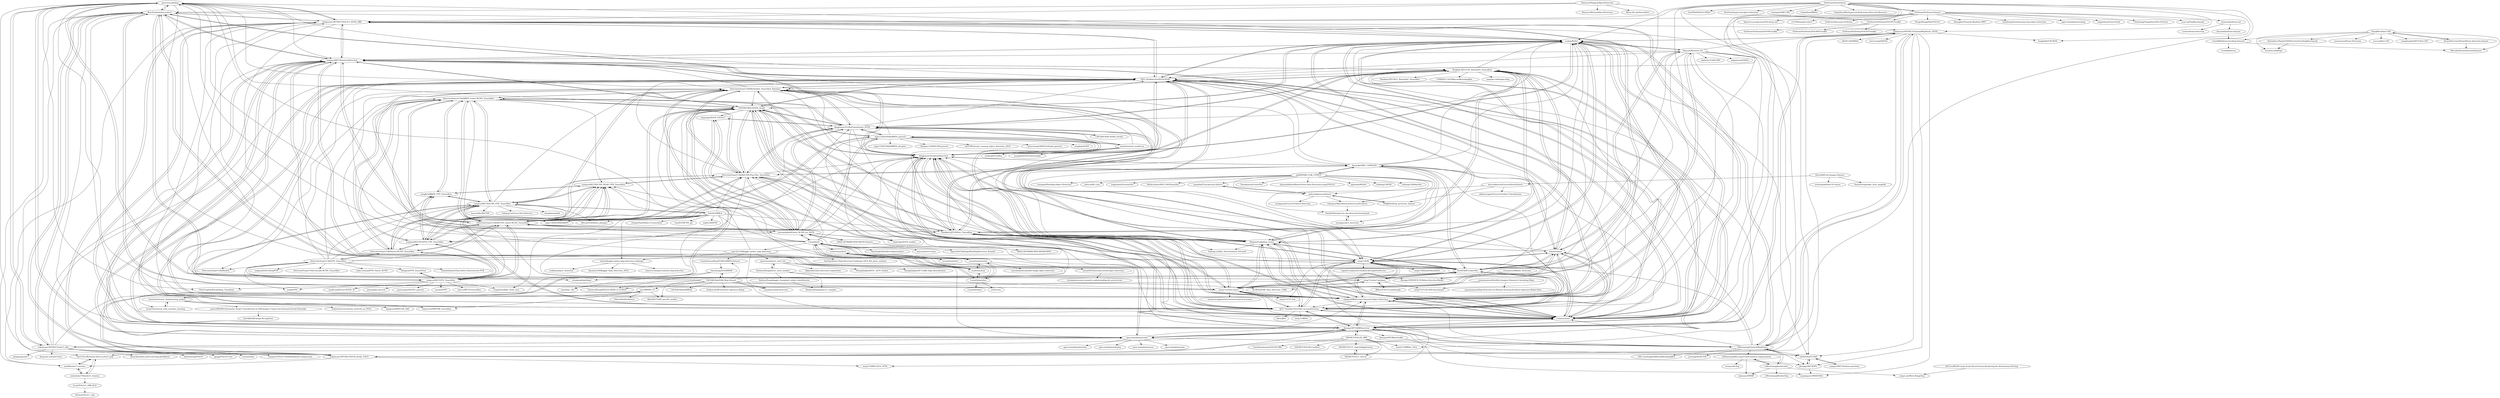 digraph G {
"cgvict/roLabelImg" -> "BossZard/rotation-yolov5"
"cgvict/roLabelImg" -> "hukaixuan19970627/YOLOv5_DOTA_OBB"
"cgvict/roLabelImg" -> "yangxue0827/RotationDetection"
"cgvict/roLabelImg" -> "chinakook/labelImg2"
"cgvict/roLabelImg" -> "csuhan/ReDet"
"cgvict/roLabelImg" -> "SJTU-Thinklab-Det/DOTA-DOAI"
"cgvict/roLabelImg" -> "hukaixuan19970627/yolov5_obb"
"cgvict/roLabelImg" -> "Thinklab-SJTU/R3Det_Tensorflow"
"cgvict/roLabelImg" -> "CAPTAIN-WHU/DOTA_devkit"
"cgvict/roLabelImg" -> "ZeroE04/R-CenterNet"
"cgvict/roLabelImg" -> "open-mmlab/mmrotate"
"cgvict/roLabelImg" -> "hukaixuan19970627/DOTA_devkit_YOLO"
"cgvict/roLabelImg" -> "ChenCongGit/RoLabelImg_Transform"
"cgvict/roLabelImg" -> "dingjiansw101/AerialDetection"
"cgvict/roLabelImg" -> "ming71/rotate-yolov3"
"yangxue0827/RotationDetection" -> "SJTU-Thinklab-Det/DOTA-DOAI"
"yangxue0827/RotationDetection" -> "open-mmlab/mmrotate"
"yangxue0827/RotationDetection" -> "dingjiansw101/AerialDetection"
"yangxue0827/RotationDetection" -> "jbwang1997/OBBDetection"
"yangxue0827/RotationDetection" -> "csuhan/s2anet"
"yangxue0827/RotationDetection" -> "csuhan/ReDet"
"yangxue0827/RotationDetection" -> "hukaixuan19970627/YOLOv5_DOTA_OBB"
"yangxue0827/RotationDetection" -> "Thinklab-SJTU/R3Det_Tensorflow"
"yangxue0827/RotationDetection" -> "SJTU-Thinklab-Det/r3det-on-mmdetection"
"yangxue0827/RotationDetection" -> "yijingru/BBAVectors-Oriented-Object-Detection"
"yangxue0827/RotationDetection" -> "CAPTAIN-WHU/DOTA_devkit"
"yangxue0827/RotationDetection" -> "ming71/DAL"
"yangxue0827/RotationDetection" -> "Thinklab-SJTU/CSL_RetinaNet_Tensorflow"
"yangxue0827/RotationDetection" -> "BossZard/rotation-yolov5"
"yangxue0827/RotationDetection" -> "ZeroE04/R-CenterNet"
"BossZard/rotation-yolov5" -> "hukaixuan19970627/YOLOv5_DOTA_OBB"
"BossZard/rotation-yolov5" -> "hukaixuan19970627/DOTA_devkit_YOLO"
"BossZard/rotation-yolov5" -> "ZeroE04/R-CenterNet"
"BossZard/rotation-yolov5" -> "SJTU-Thinklab-Det/DOTA-DOAI"
"BossZard/rotation-yolov5" -> "cgvict/roLabelImg"
"BossZard/rotation-yolov5" -> "jbwang1997/OBBDetection"
"BossZard/rotation-yolov5" -> "hukaixuan19970627/yolov5_obb"
"BossZard/rotation-yolov5" -> "ming71/yolov3-polygon"
"BossZard/rotation-yolov5" -> "yangxue0827/RotationDetection"
"BossZard/rotation-yolov5" -> "acai66/yolov5_rotation"
"BossZard/rotation-yolov5" -> "root12321/Rotation-Detect-yolov5_poly"
"BossZard/rotation-yolov5" -> "csuhan/ReDet"
"BossZard/rotation-yolov5" -> "ming71/rotate-yolov3"
"BossZard/rotation-yolov5" -> "csuhan/s2anet"
"BossZard/rotation-yolov5" -> "ming71/DAL"
"acai66/yolov5_rotation" -> "root12321/Rotation-Detect-yolov5_poly"
"acai66/yolov5_rotation" -> "onehahaha756/yolov5_rotation"
"csuhan/ReDet" -> "csuhan/s2anet"
"csuhan/ReDet" -> "dingjiansw101/AerialDetection"
"csuhan/ReDet" -> "SJTU-Thinklab-Det/DOTA-DOAI"
"csuhan/ReDet" -> "SJTU-Thinklab-Det/r3det-on-mmdetection"
"csuhan/ReDet" -> "yijingru/BBAVectors-Oriented-Object-Detection"
"csuhan/ReDet" -> "jbwang1997/OBBDetection"
"csuhan/ReDet" -> "ming71/DAL"
"csuhan/ReDet" -> "hukaixuan19970627/YOLOv5_DOTA_OBB"
"csuhan/ReDet" -> "yangxue0827/RotationDetection"
"csuhan/ReDet" -> "LiWentomng/OrientedRepPoints"
"csuhan/ReDet" -> "CAPTAIN-WHU/DOTA_devkit"
"csuhan/ReDet" -> "hukaixuan19970627/OrientedRepPoints_DOTA"
"csuhan/ReDet" -> "open-mmlab/mmrotate"
"csuhan/ReDet" -> "lzh420202/FCOSR"
"csuhan/ReDet" -> "lilanxiao/Rotated_IoU"
"dingjiansw101/AerialDetection" -> "csuhan/s2anet"
"dingjiansw101/AerialDetection" -> "SJTU-Thinklab-Det/DOTA-DOAI"
"dingjiansw101/AerialDetection" -> "CAPTAIN-WHU/DOTA_devkit"
"dingjiansw101/AerialDetection" -> "csuhan/ReDet"
"dingjiansw101/AerialDetection" -> "yangxue0827/RotationDetection"
"dingjiansw101/AerialDetection" -> "SJTU-Thinklab-Det/r3det-on-mmdetection"
"dingjiansw101/AerialDetection" -> "dingjiansw101/RoITransformer_DOTA"
"dingjiansw101/AerialDetection" -> "yijingru/BBAVectors-Oriented-Object-Detection"
"dingjiansw101/AerialDetection" -> "Thinklab-SJTU/R3Det_Tensorflow"
"dingjiansw101/AerialDetection" -> "ming71/DAL"
"dingjiansw101/AerialDetection" -> "jbwang1997/OBBDetection"
"dingjiansw101/AerialDetection" -> "MingtaoFu/gliding_vertex"
"dingjiansw101/AerialDetection" -> "open-mmlab/mmrotate"
"dingjiansw101/AerialDetection" -> "Thinklab-SJTU/CSL_RetinaNet_Tensorflow"
"dingjiansw101/AerialDetection" -> "Anymake/DRN_CVPR2020"
"hukaixuan19970627/YOLOv5_DOTA_OBB" -> "hukaixuan19970627/DOTA_devkit_YOLO"
"hukaixuan19970627/YOLOv5_DOTA_OBB" -> "BossZard/rotation-yolov5"
"hukaixuan19970627/YOLOv5_DOTA_OBB" -> "SJTU-Thinklab-Det/DOTA-DOAI"
"hukaixuan19970627/YOLOv5_DOTA_OBB" -> "csuhan/ReDet"
"hukaixuan19970627/YOLOv5_DOTA_OBB" -> "yangxue0827/RotationDetection"
"hukaixuan19970627/YOLOv5_DOTA_OBB" -> "jbwang1997/OBBDetection"
"hukaixuan19970627/YOLOv5_DOTA_OBB" -> "csuhan/s2anet"
"hukaixuan19970627/YOLOv5_DOTA_OBB" -> "SJTU-Thinklab-Det/r3det-on-mmdetection"
"hukaixuan19970627/YOLOv5_DOTA_OBB" -> "acai66/yolov5_rotation"
"hukaixuan19970627/YOLOv5_DOTA_OBB" -> "ZeroE04/R-CenterNet"
"hukaixuan19970627/YOLOv5_DOTA_OBB" -> "cgvict/roLabelImg"
"hukaixuan19970627/YOLOv5_DOTA_OBB" -> "ming71/DAL"
"hukaixuan19970627/YOLOv5_DOTA_OBB" -> "hukaixuan19970627/OrientedRepPoints_DOTA"
"hukaixuan19970627/YOLOv5_DOTA_OBB" -> "yijingru/BBAVectors-Oriented-Object-Detection"
"hukaixuan19970627/YOLOv5_DOTA_OBB" -> "lzh420202/FCOSR"
"jbwang1997/OBBDetection" -> "csuhan/s2anet"
"jbwang1997/OBBDetection" -> "open-mmlab/mmrotate"
"jbwang1997/OBBDetection" -> "csuhan/ReDet"
"jbwang1997/OBBDetection" -> "SJTU-Thinklab-Det/DOTA-DOAI"
"jbwang1997/OBBDetection" -> "yangxue0827/RotationDetection"
"jbwang1997/OBBDetection" -> "jbwang1997/BboxToolkit"
"jbwang1997/OBBDetection" -> "jbwang1997/AOPG"
"jbwang1997/OBBDetection" -> "dingjiansw101/AerialDetection"
"jbwang1997/OBBDetection" -> "hukaixuan19970627/YOLOv5_DOTA_OBB"
"jbwang1997/OBBDetection" -> "lzh420202/FCOSR"
"jbwang1997/OBBDetection" -> "hukaixuan19970627/OrientedRepPoints_DOTA"
"jbwang1997/OBBDetection" -> "SJTU-Thinklab-Det/r3det-on-mmdetection"
"jbwang1997/OBBDetection" -> "LiWentomng/OrientedRepPoints"
"jbwang1997/OBBDetection" -> "yijingru/BBAVectors-Oriented-Object-Detection"
"jbwang1997/OBBDetection" -> "DDGRCF/YOLOX_OBB"
"yijingru/BBAVectors-Oriented-Object-Detection" -> "csuhan/s2anet"
"yijingru/BBAVectors-Oriented-Object-Detection" -> "csuhan/ReDet"
"yijingru/BBAVectors-Oriented-Object-Detection" -> "SJTU-Thinklab-Det/DOTA-DOAI"
"yijingru/BBAVectors-Oriented-Object-Detection" -> "dingjiansw101/AerialDetection"
"yijingru/BBAVectors-Oriented-Object-Detection" -> "ZeroE04/R-CenterNet"
"yijingru/BBAVectors-Oriented-Object-Detection" -> "ming71/DAL"
"yijingru/BBAVectors-Oriented-Object-Detection" -> "clobotics/piou"
"yijingru/BBAVectors-Oriented-Object-Detection" -> "yangxue0827/RotationDetection"
"yijingru/BBAVectors-Oriented-Object-Detection" -> "jbwang1997/OBBDetection"
"yijingru/BBAVectors-Oriented-Object-Detection" -> "CAPTAIN-WHU/DOTA_devkit"
"yijingru/BBAVectors-Oriented-Object-Detection" -> "MingtaoFu/gliding_vertex"
"yijingru/BBAVectors-Oriented-Object-Detection" -> "ming71/rotate-yolov3"
"yijingru/BBAVectors-Oriented-Object-Detection" -> "Thinklab-SJTU/CSL_RetinaNet_Tensorflow"
"yijingru/BBAVectors-Oriented-Object-Detection" -> "Thinklab-SJTU/R3Det_Tensorflow"
"yijingru/BBAVectors-Oriented-Object-Detection" -> "SJTU-Thinklab-Det/r3det-on-mmdetection"
"hukaixuan19970627/yolov5_obb" -> "open-mmlab/mmrotate"
"hukaixuan19970627/yolov5_obb" -> "BossZard/rotation-yolov5"
"hukaixuan19970627/yolov5_obb" -> "jbwang1997/OBBDetection"
"hukaixuan19970627/yolov5_obb" -> "cgvict/roLabelImg"
"hukaixuan19970627/yolov5_obb" -> "yangxue0827/RotationDetection"
"hukaixuan19970627/yolov5_obb" -> "hukaixuan19970627/DOTA_devkit_YOLO"
"hukaixuan19970627/yolov5_obb" -> "SJTU-Thinklab-Det/DOTA-DOAI"
"hukaixuan19970627/yolov5_obb" -> "iscyy/yoloair" ["e"=1]
"hukaixuan19970627/yolov5_obb" -> "CAPTAIN-WHU/DOTA_devkit"
"hukaixuan19970627/yolov5_obb" -> "Gumpest/YOLOv5-Multibackbone-Compression" ["e"=1]
"hukaixuan19970627/yolov5_obb" -> "jinfagang/yolov7" ["e"=1]
"hukaixuan19970627/yolov5_obb" -> "deepcam-cn/yolov5-face" ["e"=1]
"hukaixuan19970627/yolov5_obb" -> "Syencil/mobile-yolov5-pruning-distillation" ["e"=1]
"hukaixuan19970627/yolov5_obb" -> "jizhishutong/YOLOU" ["e"=1]
"hukaixuan19970627/yolov5_obb" -> "ppogg/YOLOv5-Lite" ["e"=1]
"avanetten/yoltv4" -> "avanetten/yoltv5"
"avanetten/yoltv4" -> "avanetten/simrdwn"
"avanetten/yoltv4" -> "avanetten/yolt"
"avanetten/yoltv5" -> "avanetten/yoltv4"
"LiWentomng/OrientedRepPoints" -> "hukaixuan19970627/OrientedRepPoints_DOTA"
"LiWentomng/OrientedRepPoints" -> "LiWentomng/boxlevelset"
"LiWentomng/OrientedRepPoints" -> "LiWentomng/Box-supervised-instance-segmentation"
"LiWentomng/OrientedRepPoints" -> "csuhan/ReDet"
"LiWentomng/OrientedRepPoints" -> "lzh420202/FCOSR"
"LiWentomng/OrientedRepPoints" -> "jbwang1997/OBBDetection"
"LiWentomng/OrientedRepPoints" -> "SDL-GuoZonghao/BeyondBoundingBox"
"LiWentomng/OrientedRepPoints" -> "SJTU-Thinklab-Det/DOTA-DOAI"
"LiWentomng/OrientedRepPoints" -> "jwwangchn/AI-TOD" ["e"=1]
"LiWentomng/OrientedRepPoints" -> "ming71/DAL"
"LiWentomng/OrientedRepPoints" -> "csuhan/s2anet"
"LiWentomng/OrientedRepPoints" -> "open-mmlab/mmrotate"
"LiWentomng/OrientedRepPoints" -> "jbwang1997/AOPG"
"LiWentomng/OrientedRepPoints" -> "dingjiansw101/AerialDetection"
"LiWentomng/OrientedRepPoints" -> "yijingru/BBAVectors-Oriented-Object-Detection"
"csuhan/s2anet" -> "csuhan/ReDet"
"csuhan/s2anet" -> "dingjiansw101/AerialDetection"
"csuhan/s2anet" -> "yijingru/BBAVectors-Oriented-Object-Detection"
"csuhan/s2anet" -> "SJTU-Thinklab-Det/DOTA-DOAI"
"csuhan/s2anet" -> "SJTU-Thinklab-Det/r3det-on-mmdetection"
"csuhan/s2anet" -> "dingjiansw101/RoITransformer_DOTA"
"csuhan/s2anet" -> "ming71/DAL"
"csuhan/s2anet" -> "jbwang1997/OBBDetection"
"csuhan/s2anet" -> "CAPTAIN-WHU/DOTA_devkit"
"csuhan/s2anet" -> "clobotics/piou"
"csuhan/s2anet" -> "yangxue0827/RotationDetection"
"csuhan/s2anet" -> "Thinklab-SJTU/CSL_RetinaNet_Tensorflow"
"csuhan/s2anet" -> "MingtaoFu/gliding_vertex"
"csuhan/s2anet" -> "Thinklab-SJTU/R3Det_Tensorflow"
"csuhan/s2anet" -> "hukaixuan19970627/YOLOv5_DOTA_OBB"
"open-mmlab/mmrotate" -> "yangxue0827/RotationDetection"
"open-mmlab/mmrotate" -> "jbwang1997/OBBDetection"
"open-mmlab/mmrotate" -> "SJTU-Thinklab-Det/DOTA-DOAI"
"open-mmlab/mmrotate" -> "hukaixuan19970627/yolov5_obb"
"open-mmlab/mmrotate" -> "dingjiansw101/AerialDetection"
"open-mmlab/mmrotate" -> "csuhan/ReDet"
"open-mmlab/mmrotate" -> "open-mmlab/mmyolo" ["e"=1]
"open-mmlab/mmrotate" -> "csuhan/s2anet"
"open-mmlab/mmrotate" -> "open-mmlab/mmfewshot" ["e"=1]
"open-mmlab/mmrotate" -> "open-mmlab/mmdeploy" ["e"=1]
"open-mmlab/mmrotate" -> "LiWentomng/OrientedRepPoints"
"open-mmlab/mmrotate" -> "CAPTAIN-WHU/DOTA_devkit"
"open-mmlab/mmrotate" -> "yijingru/BBAVectors-Oriented-Object-Detection"
"open-mmlab/mmrotate" -> "open-mmlab/mmrazor" ["e"=1]
"open-mmlab/mmrotate" -> "cgvict/roLabelImg"
"CosmiQ/yolt" -> "CosmiQ/simrdwn"
"CosmiQ/yolt" -> "avanetten/yolt"
"CosmiQ/yolt" -> "jessemelpolio/Faster_RCNN_for_DOTA"
"CosmiQ/yolt" -> "CAPTAIN-WHU/DOTA_devkit"
"CosmiQ/yolt" -> "avanetten/simrdwn"
"CosmiQ/yolt" -> "avanetten/yoltv4"
"CosmiQ/yolt" -> "SJTU-Thinklab-Det/DOTA-DOAI"
"CosmiQ/yolt" -> "DetectionTeamUCAS/R2CNN-Plus-Plus_Tensorflow"
"CosmiQ/yolt" -> "dingjiansw101/AerialDetection"
"CosmiQ/yolt" -> "pascal1129/kaggle_airbus_ship_detection"
"CosmiQ/yolt" -> "SpaceNetChallenge/BuildingDetectors_Round2" ["e"=1]
"CosmiQ/yolt" -> "cgvict/roLabelImg"
"CosmiQ/yolt" -> "DetectionTeamUCAS/R2CNN_Faster-RCNN_Tensorflow"
"CosmiQ/yolt" -> "AstarLight/Satellite-Segmentation" ["e"=1]
"CosmiQ/yolt" -> "azavea/raster-vision" ["e"=1]
"lilanxiao/Rotated_IoU" -> "csuhan/s2anet"
"lilanxiao/Rotated_IoU" -> "csuhan/ReDet"
"lilanxiao/Rotated_IoU" -> "clobotics/piou"
"lilanxiao/Rotated_IoU" -> "jbwang1997/OBBDetection"
"lilanxiao/Rotated_IoU" -> "SJTU-Thinklab-Det/DOTA-DOAI"
"lilanxiao/Rotated_IoU" -> "yangxue0827/RotationDetection"
"lilanxiao/Rotated_IoU" -> "ming71/DAL"
"lilanxiao/Rotated_IoU" -> "ZeroE04/R-CenterNet"
"lilanxiao/Rotated_IoU" -> "ming71/rotate-yolov3"
"lilanxiao/Rotated_IoU" -> "SJTU-Thinklab-Det/r3det-on-mmdetection"
"lilanxiao/Rotated_IoU" -> "skyhehe123/SA-SSD" ["e"=1]
"lilanxiao/Rotated_IoU" -> "happinesslz/TANet" ["e"=1]
"lilanxiao/Rotated_IoU" -> "hukaixuan19970627/OrientedRepPoints_DOTA"
"lilanxiao/Rotated_IoU" -> "yijingru/BBAVectors-Oriented-Object-Detection"
"lilanxiao/Rotated_IoU" -> "LiWentomng/OrientedRepPoints"
"murari023/awesome-aerial-object-detection" -> "tzxiang/awesome-semantic-understanding-for-aerial-scene"
"CrazyStoneonRoad/TGRS-HRRSD-Dataset" -> "chaozhong2010/HRSID"
"Kongsea/FPN_TensorFlow" -> "yangxue0827/FPN_Tensorflow"
"yangxue0827/FPN_Tensorflow" -> "DetectionTeamUCAS/FPN_Tensorflow"
"yangxue0827/FPN_Tensorflow" -> "yangxue0827/R2CNN_FPN_Tensorflow"
"yangxue0827/FPN_Tensorflow" -> "unsky/FPN" ["e"=1]
"yangxue0827/FPN_Tensorflow" -> "Kongsea/FPN_TensorFlow"
"yangxue0827/FPN_Tensorflow" -> "DetectionTeamUCAS/Faster-RCNN_Tensorflow"
"yangxue0827/FPN_Tensorflow" -> "yangxue0827/R-DFPN_FPN_Tensorflow"
"yangxue0827/FPN_Tensorflow" -> "yangxue0827/R2CNN_HEAD_FPN_Tensorflow"
"yangxue0827/FPN_Tensorflow" -> "DetectionTeamUCAS/R2CNN_Faster-RCNN_Tensorflow"
"yangxue0827/FPN_Tensorflow" -> "jwyang/fpn.pytorch" ["e"=1]
"yangxue0827/FPN_Tensorflow" -> "DetectionTeamUCAS/R2CNN-Plus-Plus_Tensorflow"
"yangxue0827/FPN_Tensorflow" -> "guoruoqian/DetNet_pytorch" ["e"=1]
"yangxue0827/FPN_Tensorflow" -> "xmyqsh/FPN" ["e"=1]
"yangxue0827/FPN_Tensorflow" -> "xdever/RFCN-tensorflow" ["e"=1]
"yangxue0827/FPN_Tensorflow" -> "zengarden/light_head_rcnn" ["e"=1]
"yangxue0827/FPN_Tensorflow" -> "smallcorgi/Faster-RCNN_TF" ["e"=1]
"clobotics/piou" -> "csuhan/s2anet"
"clobotics/piou" -> "ming71/DAL"
"clobotics/piou" -> "Thinklab-SJTU/CSL_RetinaNet_Tensorflow"
"clobotics/piou" -> "yijingru/BBAVectors-Oriented-Object-Detection"
"clobotics/piou" -> "MingtaoFu/gliding_vertex"
"clobotics/piou" -> "Anymake/DRN_CVPR2020"
"clobotics/piou" -> "SJTU-Thinklab-Det/r3det-on-mmdetection"
"clobotics/piou" -> "ming71/rotate-yolov3"
"clobotics/piou" -> "ZeroE04/R-CenterNet"
"clobotics/piou" -> "csuhan/ReDet"
"clobotics/piou" -> "lilanxiao/Rotated_IoU"
"clobotics/piou" -> "dingjiansw101/AerialDetection"
"VisDrone/VisDrone-Dataset" -> "VisDrone/DroneVehicle"
"VisDrone/VisDrone-Dataset" -> "cv516Buaa/tph-yolov5" ["e"=1]
"VisDrone/VisDrone-Dataset" -> "VisDrone/Awesome-VisDrone"
"VisDrone/VisDrone-Dataset" -> "chuanenlin/drone-net"
"VisDrone/VisDrone-Dataset" -> "hukaixuan19970627/YOLOv5_DOTA_OBB"
"VisDrone/VisDrone-Dataset" -> "VisDrone/VisDrone2018-DET-toolkit"
"VisDrone/VisDrone-Dataset" -> "PengyiZhang/SlimYOLOv3" ["e"=1]
"VisDrone/VisDrone-Dataset" -> "Zhongdao/Towards-Realtime-MOT" ["e"=1]
"VisDrone/VisDrone-Dataset" -> "kuanhungchen/awesome-tiny-object-detection" ["e"=1]
"VisDrone/VisDrone-Dataset" -> "open-mmlab/mmtracking" ["e"=1]
"VisDrone/VisDrone-Dataset" -> "xingyizhou/CenterTrack" ["e"=1]
"VisDrone/VisDrone-Dataset" -> "ChenhongyiYang/QueryDet-PyTorch" ["e"=1]
"VisDrone/VisDrone-Dataset" -> "ucas-vg/TinyBenchmark" ["e"=1]
"VisDrone/VisDrone-Dataset" -> "SJTU-Thinklab-Det/DOTA-DOAI"
"VisDrone/VisDrone-Dataset" -> "kimyoon-young/centerNet-deep-sort" ["e"=1]
"yangxue0827/R2CNN_FPN_Tensorflow" -> "yangxue0827/R-DFPN_FPN_Tensorflow"
"yangxue0827/R2CNN_FPN_Tensorflow" -> "DetectionTeamUCAS/R2CNN_Faster-RCNN_Tensorflow"
"yangxue0827/R2CNN_FPN_Tensorflow" -> "yangxue0827/FPN_Tensorflow"
"yangxue0827/R2CNN_FPN_Tensorflow" -> "mjq11302010044/RRPN" ["e"=1]
"yangxue0827/R2CNN_FPN_Tensorflow" -> "yangxue0827/R2CNN_HEAD_FPN_Tensorflow"
"yangxue0827/R2CNN_FPN_Tensorflow" -> "yangJirui/RRPN_FPN_Tensorflow"
"yangxue0827/R2CNN_FPN_Tensorflow" -> "DetectionTeamUCAS/RRPN_Faster-RCNN_Tensorflow"
"yangxue0827/R2CNN_FPN_Tensorflow" -> "liulei01/DRBox"
"yangxue0827/R2CNN_FPN_Tensorflow" -> "DetectionTeamUCAS/Faster-RCNN_Tensorflow"
"yangxue0827/R2CNN_FPN_Tensorflow" -> "dengdan/seglink" ["e"=1]
"yangxue0827/R2CNN_FPN_Tensorflow" -> "MhLiao/TextBoxes_plusplus" ["e"=1]
"yangxue0827/R2CNN_FPN_Tensorflow" -> "beacandler/R2CNN"
"yangxue0827/R2CNN_FPN_Tensorflow" -> "Yuliang-Liu/Curve-Text-Detector" ["e"=1]
"yangxue0827/R2CNN_FPN_Tensorflow" -> "DetectionTeamUCAS/RetinaNet_Tensorflow_Rotation"
"yangxue0827/R2CNN_FPN_Tensorflow" -> "DetectionTeamUCAS/R2CNN-Plus-Plus_Tensorflow"
"DetectionTeamUCAS/FPN_Tensorflow" -> "yangxue0827/FPN_Tensorflow"
"DetectionTeamUCAS/FPN_Tensorflow" -> "DetectionTeamUCAS/Faster-RCNN_Tensorflow"
"DetectionTeamUCAS/FPN_Tensorflow" -> "Kongsea/FPN_TensorFlow"
"DetectionTeamUCAS/FPN_Tensorflow" -> "Ixiaohuihuihui/Tiny-Defect-Detection-for-PCB" ["e"=1]
"DetectionTeamUCAS/FPN_Tensorflow" -> "yangxue0827/R2CNN_FPN_Tensorflow"
"DetectionTeamUCAS/FPN_Tensorflow" -> "DetectionTeamUCAS/RetinaNet_Tensorflow_Rotation"
"DetectionTeamUCAS/FPN_Tensorflow" -> "DetectionTeamUCAS/R2CNN-Plus-Plus_Tensorflow"
"DetectionTeamUCAS/FPN_Tensorflow" -> "DetectionTeamUCAS/Models"
"DetectionTeamUCAS/FPN_Tensorflow" -> "DetectionTeamUCAS/RRPN_Faster-RCNN_Tensorflow"
"DetectionTeamUCAS/FPN_Tensorflow" -> "tangsanli5201/DeepPCB" ["e"=1]
"DetectionTeamUCAS/FPN_Tensorflow" -> "unsky/FPN" ["e"=1]
"DetectionTeamUCAS/FPN_Tensorflow" -> "DetectionTeamUCAS/Cascade-RCNN_Tensorflow" ["e"=1]
"DetectionTeamUCAS/FPN_Tensorflow" -> "yangxue0827/R2CNN_HEAD_FPN_Tensorflow"
"DetectionTeamUCAS/FPN_Tensorflow" -> "DetectionTeamUCAS/R2CNN_Faster-RCNN_Tensorflow"
"DetectionTeamUCAS/FPN_Tensorflow" -> "kuku-sichuan/FPN_Faster_RCNN"
"hunterlew/mstar_deeplearning_project" -> "hunterlew/mstar_with_machine_learning"
"hunterlew/mstar_deeplearning_project" -> "azy1988/ML-CV"
"hunterlew/mstar_deeplearning_project" -> "hamza-latif/MSTAR_tensorflow"
"hunterlew/mstar_deeplearning_project" -> "puru19962001/Automatic-Target-Classification-In-SAR-Images-Using-Convolutional-Neural-Networks"
"hunterlew/mstar_deeplearning_project" -> "ngageoint/MATLAB_SAR" ["e"=1]
"hunterlew/mstar_deeplearning_project" -> "hunterlew/convolution_network_on_FPGA" ["e"=1]
"eg4000/SKU110K_CVPR19" -> "Anymake/DRN_CVPR2020"
"eg4000/SKU110K_CVPR19" -> "Media-Smart/SKU110K-DenseDet" ["e"=1]
"eg4000/SKU110K_CVPR19" -> "ParallelDots/generic-sku-detection-benchmark"
"eg4000/SKU110K_CVPR19" -> "tyomj/product_detection"
"eg4000/SKU110K_CVPR19" -> "tobiagru/ObjectDetectionGroceryProducts"
"eg4000/SKU110K_CVPR19" -> "Duankaiwen/CenterNet" ["e"=1]
"eg4000/SKU110K_CVPR19" -> "shayanalibhatti/Retail-Store-Item-Detection-using-YOLOv5"
"eg4000/SKU110K_CVPR19" -> "qijiezhao/M2Det" ["e"=1]
"eg4000/SKU110K_CVPR19" -> "sfzhang15/ATSS" ["e"=1]
"eg4000/SKU110K_CVPR19" -> "sfzhang15/RefineDet" ["e"=1]
"eg4000/SKU110K_CVPR19" -> "twangnh/Distilling-Object-Detectors" ["e"=1]
"eg4000/SKU110K_CVPR19" -> "empathy87/nn-grocery-shelves"
"eg4000/SKU110K_CVPR19" -> "gulvarol/grocerydataset"
"eg4000/SKU110K_CVPR19" -> "yihui-he/KL-Loss" ["e"=1]
"eg4000/SKU110K_CVPR19" -> "xingyizhou/ExtremeNet" ["e"=1]
"Horea94/Fruit-Images-Dataset" -> "marcusklasson/GroceryStoreDataset"
"Horea94/Fruit-Images-Dataset" -> "stratospark/food-101-keras" ["e"=1]
"Horea94/Fruit-Images-Dataset" -> "Sunwc0/vegetable_fruit_imageRe"
"ZeroE04/R-CenterNet" -> "yijingru/BBAVectors-Oriented-Object-Detection"
"ZeroE04/R-CenterNet" -> "BossZard/rotation-yolov5"
"ZeroE04/R-CenterNet" -> "chinakook/labelImg2"
"ZeroE04/R-CenterNet" -> "ming71/DAL"
"ZeroE04/R-CenterNet" -> "Anymake/DRN_CVPR2020"
"ZeroE04/R-CenterNet" -> "MingtaoFu/gliding_vertex"
"ZeroE04/R-CenterNet" -> "csuhan/s2anet"
"ZeroE04/R-CenterNet" -> "ming71/yolov3-polygon"
"ZeroE04/R-CenterNet" -> "SJTU-Thinklab-Det/DOTA-DOAI"
"ZeroE04/R-CenterNet" -> "clobotics/piou"
"ZeroE04/R-CenterNet" -> "SJTU-Thinklab-Det/r3det-on-mmdetection"
"ZeroE04/R-CenterNet" -> "ming71/rotate-yolov3"
"ZeroE04/R-CenterNet" -> "hukaixuan19970627/YOLOv5_DOTA_OBB"
"ZeroE04/R-CenterNet" -> "yangxue0827/RotationDetection"
"ZeroE04/R-CenterNet" -> "csuhan/ReDet"
"yangxue0827/R-DFPN_FPN_Tensorflow" -> "yangJirui/RRPN_FPN_Tensorflow"
"yangxue0827/R-DFPN_FPN_Tensorflow" -> "yangxue0827/R2CNN_HEAD_FPN_Tensorflow"
"yangxue0827/R-DFPN_FPN_Tensorflow" -> "yangxue0827/R2CNN_FPN_Tensorflow"
"yangxue0827/R-DFPN_FPN_Tensorflow" -> "DetectionTeamUCAS/RRPN_Faster-RCNN_Tensorflow"
"yangxue0827/R-DFPN_FPN_Tensorflow" -> "DetectionTeamUCAS/Faster-RCNN_Tensorflow"
"yangxue0827/R-DFPN_FPN_Tensorflow" -> "DetectionTeamUCAS/R2CNN_Faster-RCNN_Tensorflow"
"yangxue0827/R-DFPN_FPN_Tensorflow" -> "yangxue0827/FPN_Tensorflow"
"CenekAlbl/drone-tracking-datasets" -> "CenekAlbl/mvus"
"CenekAlbl/drone-tracking-datasets" -> "Maciullo/DroneDetectionDataset"
"KostadinovShalon/UAVDetectionTrackingBenchmark" -> "wosdetc/challenge"
"ZhaoJ9014/Anti-UAV" -> "DroneDetectionThesis/Drone-detection-dataset"
"ZhaoJ9014/Anti-UAV" -> "mwaseema/Drone-Detection"
"ZhaoJ9014/Anti-UAV" -> "Maciullo/DroneDetectionDataset"
"ZhaoJ9014/Anti-UAV" -> "CenekAlbl/drone-tracking-datasets"
"ZhaoJ9014/Anti-UAV" -> "ucas-vg/Anti-UAV"
"ZhaoJ9014/Anti-UAV" -> "KostadinovShalon/UAVDetectionTrackingBenchmark"
"ZhaoJ9014/Anti-UAV" -> "wosdetc/challenge"
"ZhaoJ9014/Anti-UAV" -> "wangdongdut/DUT-Anti-UAV"
"PhilJd/freiburg_groceries_dataset" -> "gulvarol/grocerydataset"
"chuanenlin/drone-net" -> "dasmehdix/drone-dataset"
"chuanenlin/drone-net" -> "creiser/drone-detection"
"SJTU-Thinklab-Det/DOTA-DOAI" -> "dingjiansw101/AerialDetection"
"SJTU-Thinklab-Det/DOTA-DOAI" -> "yangxue0827/RotationDetection"
"SJTU-Thinklab-Det/DOTA-DOAI" -> "csuhan/s2anet"
"SJTU-Thinklab-Det/DOTA-DOAI" -> "csuhan/ReDet"
"SJTU-Thinklab-Det/DOTA-DOAI" -> "CAPTAIN-WHU/DOTA_devkit"
"SJTU-Thinklab-Det/DOTA-DOAI" -> "Thinklab-SJTU/R3Det_Tensorflow"
"SJTU-Thinklab-Det/DOTA-DOAI" -> "hukaixuan19970627/YOLOv5_DOTA_OBB"
"SJTU-Thinklab-Det/DOTA-DOAI" -> "yijingru/BBAVectors-Oriented-Object-Detection"
"SJTU-Thinklab-Det/DOTA-DOAI" -> "open-mmlab/mmrotate"
"SJTU-Thinklab-Det/DOTA-DOAI" -> "jbwang1997/OBBDetection"
"SJTU-Thinklab-Det/DOTA-DOAI" -> "MingtaoFu/gliding_vertex"
"SJTU-Thinklab-Det/DOTA-DOAI" -> "SJTU-Thinklab-Det/r3det-on-mmdetection"
"SJTU-Thinklab-Det/DOTA-DOAI" -> "BossZard/rotation-yolov5"
"SJTU-Thinklab-Det/DOTA-DOAI" -> "ming71/DAL"
"SJTU-Thinklab-Det/DOTA-DOAI" -> "DetectionTeamUCAS/RetinaNet_Tensorflow_Rotation"
"yangxue0827/h2rbox-mmrotate" -> "lzh420202/FCOSR"
"Anymake/DRN_CVPR2020" -> "clobotics/piou"
"Anymake/DRN_CVPR2020" -> "ZeroE04/R-CenterNet"
"Anymake/DRN_CVPR2020" -> "dingjiansw101/AerialDetection"
"Anymake/DRN_CVPR2020" -> "csuhan/s2anet"
"Anymake/DRN_CVPR2020" -> "Thinklab-SJTU/CSL_RetinaNet_Tensorflow"
"Anymake/DRN_CVPR2020" -> "SJTU-Thinklab-Det/r3det-on-mmdetection"
"Anymake/DRN_CVPR2020" -> "SJTU-Thinklab-Det/DOTA-DOAI"
"Anymake/DRN_CVPR2020" -> "eg4000/SKU110K_CVPR19"
"Anymake/DRN_CVPR2020" -> "yangxue0827/RotationDetection"
"Anymake/DRN_CVPR2020" -> "ming71/DAL"
"Anymake/DRN_CVPR2020" -> "MingtaoFu/gliding_vertex"
"Anymake/DRN_CVPR2020" -> "csuhan/ReDet"
"Anymake/DRN_CVPR2020" -> "DetectionTeamUCAS/R2CNN-Plus-Plus_Tensorflow"
"Anymake/DRN_CVPR2020" -> "yijingru/BBAVectors-Oriented-Object-Detection"
"Anymake/DRN_CVPR2020" -> "Thinklab-SJTU/R3Det_Tensorflow"
"DetectionTeamUCAS/RetinaNet_Tensorflow_Rotation" -> "Thinklab-SJTU/R3Det_Tensorflow"
"DetectionTeamUCAS/RetinaNet_Tensorflow_Rotation" -> "DetectionTeamUCAS/R2CNN-Plus-Plus_Tensorflow"
"DetectionTeamUCAS/RetinaNet_Tensorflow_Rotation" -> "Thinklab-SJTU/CSL_RetinaNet_Tensorflow"
"DetectionTeamUCAS/RetinaNet_Tensorflow_Rotation" -> "dingjiansw101/RoITransformer_DOTA"
"DetectionTeamUCAS/RetinaNet_Tensorflow_Rotation" -> "SJTU-Thinklab-Det/r3det-on-mmdetection"
"DetectionTeamUCAS/RetinaNet_Tensorflow_Rotation" -> "DetectionTeamUCAS/R2CNN_Faster-RCNN_Tensorflow"
"DetectionTeamUCAS/RetinaNet_Tensorflow_Rotation" -> "SJTU-Thinklab-Det/DOTA-DOAI"
"DetectionTeamUCAS/RetinaNet_Tensorflow_Rotation" -> "MingtaoFu/gliding_vertex"
"DetectionTeamUCAS/RetinaNet_Tensorflow_Rotation" -> "ming71/DAL"
"DetectionTeamUCAS/RetinaNet_Tensorflow_Rotation" -> "CAPTAIN-WHU/DOTA_devkit"
"DetectionTeamUCAS/RetinaNet_Tensorflow_Rotation" -> "DetectionTeamUCAS/RRPN_Faster-RCNN_Tensorflow"
"DetectionTeamUCAS/RetinaNet_Tensorflow_Rotation" -> "dingjiansw101/AerialDetection"
"DetectionTeamUCAS/RetinaNet_Tensorflow_Rotation" -> "ming71/rotate-yolov3"
"DetectionTeamUCAS/RetinaNet_Tensorflow_Rotation" -> "yangxue0827/RotationDetection"
"DetectionTeamUCAS/RetinaNet_Tensorflow_Rotation" -> "jessemelpolio/Faster_RCNN_for_DOTA"
"chaozhong2010/HRSID" -> "CAESAR-Radi/SAR-Ship-Dataset"
"chaozhong2010/HRSID" -> "TianwenZhang0825/LS-SSDD-v1.0-OPEN"
"chaozhong2010/HRSID" -> "nasir6/py_cfar"
"ming71/DAL" -> "csuhan/s2anet"
"ming71/DAL" -> "SJTU-Thinklab-Det/r3det-on-mmdetection"
"ming71/DAL" -> "ming71/CFC-Net"
"ming71/DAL" -> "csuhan/ReDet"
"ming71/DAL" -> "Thinklab-SJTU/CSL_RetinaNet_Tensorflow"
"ming71/DAL" -> "clobotics/piou"
"ming71/DAL" -> "yijingru/BBAVectors-Oriented-Object-Detection"
"ming71/DAL" -> "dingjiansw101/AerialDetection"
"ming71/DAL" -> "ming71/Rotated-RetinaNet"
"ming71/DAL" -> "ming71/UCAS-AOD-benchmark"
"ming71/DAL" -> "ming71/HRSC2016_SOTA"
"ming71/DAL" -> "ZeroE04/R-CenterNet"
"ming71/DAL" -> "SJTU-Thinklab-Det/DOTA-DOAI"
"ming71/DAL" -> "Capino512/pytorch-rotation-decoupled-detector"
"ming71/DAL" -> "yangxue0827/RotationDetection"
"Thinklab-SJTU/R3Det_Tensorflow" -> "SJTU-Thinklab-Det/r3det-on-mmdetection"
"Thinklab-SJTU/R3Det_Tensorflow" -> "Thinklab-SJTU/CSL_RetinaNet_Tensorflow"
"Thinklab-SJTU/R3Det_Tensorflow" -> "SJTU-Thinklab-Det/DOTA-DOAI"
"Thinklab-SJTU/R3Det_Tensorflow" -> "DetectionTeamUCAS/RetinaNet_Tensorflow_Rotation"
"Thinklab-SJTU/R3Det_Tensorflow" -> "dingjiansw101/AerialDetection"
"Thinklab-SJTU/R3Det_Tensorflow" -> "yangxue0827/RotationDetection"
"Thinklab-SJTU/R3Det_Tensorflow" -> "csuhan/s2anet"
"Thinklab-SJTU/R3Det_Tensorflow" -> "MingtaoFu/gliding_vertex"
"Thinklab-SJTU/R3Det_Tensorflow" -> "DetectionTeamUCAS/R2CNN-Plus-Plus_Tensorflow"
"Thinklab-SJTU/R3Det_Tensorflow" -> "ming71/rotate-yolov3"
"Thinklab-SJTU/R3Det_Tensorflow" -> "CAPTAIN-WHU/DOTA_devkit"
"Thinklab-SJTU/R3Det_Tensorflow" -> "yijingru/BBAVectors-Oriented-Object-Detection"
"Thinklab-SJTU/R3Det_Tensorflow" -> "csuhan/ReDet"
"Thinklab-SJTU/R3Det_Tensorflow" -> "DetectionTeamUCAS/R2CNN_Faster-RCNN_Tensorflow"
"Thinklab-SJTU/R3Det_Tensorflow" -> "ZeroE04/R-CenterNet"
"puru19962001/Automatic-Target-Classification-In-SAR-Images-Using-Convolutional-Neural-Networks" -> "Jowekk/SAR-Image-Recognition"
"CAESAR-Radi/SAR-Ship-Dataset" -> "chaozhong2010/HRSID"
"CAESAR-Radi/SAR-Ship-Dataset" -> "nasir6/py_cfar"
"CAESAR-Radi/SAR-Ship-Dataset" -> "TianwenZhang0825/LS-SSDD-v1.0-OPEN"
"CAESAR-Radi/SAR-Ship-Dataset" -> "CAESAR-Radi/SARBuD"
"CAESAR-Radi/SAR-Ship-Dataset" -> "csuhan/s2anet"
"CAESAR-Radi/SAR-Ship-Dataset" -> "yangxue0827/R2CNN_HEAD_FPN_Tensorflow"
"CAESAR-Radi/SAR-Ship-Dataset" -> "denkywu/SAR-Synthetic-Aperture-Radar" ["e"=1]
"CAESAR-Radi/SAR-Ship-Dataset" -> "azy1988/ML-CV"
"CAESAR-Radi/SAR-Ship-Dataset" -> "amanbasu/ship-detection"
"CAESAR-Radi/SAR-Ship-Dataset" -> "CrazyStoneonRoad/TGRS-HRRSD-Dataset"
"CAESAR-Radi/SAR-Ship-Dataset" -> "jessemelpolio/Faster_RCNN_for_DOTA"
"CAESAR-Radi/SAR-Ship-Dataset" -> "SJTU-Thinklab-Det/DOTA-DOAI"
"CAESAR-Radi/SAR-Ship-Dataset" -> "Alien9427/SAR_specific_models"
"CAESAR-Radi/SAR-Ship-Dataset" -> "CosmiQ/yolt"
"CAESAR-Radi/SAR-Ship-Dataset" -> "Rc-W024/SAR_Ship_detection_CFAR"
"DetectionTeamUCAS/RRPN_Faster-RCNN_Tensorflow" -> "DetectionTeamUCAS/R2CNN_Faster-RCNN_Tensorflow"
"DetectionTeamUCAS/RRPN_Faster-RCNN_Tensorflow" -> "yangJirui/RRPN_FPN_Tensorflow"
"DetectionTeamUCAS/RRPN_Faster-RCNN_Tensorflow" -> "DetectionTeamUCAS/R2CNN-Plus-Plus_Tensorflow"
"DetectionTeamUCAS/RRPN_Faster-RCNN_Tensorflow" -> "dingjiansw101/RoITransformer_DOTA"
"DetectionTeamUCAS/RRPN_Faster-RCNN_Tensorflow" -> "mjq11302010044/RRPN_pytorch"
"DetectionTeamUCAS/RRPN_Faster-RCNN_Tensorflow" -> "yangxue0827/R-DFPN_FPN_Tensorflow"
"DetectionTeamUCAS/RRPN_Faster-RCNN_Tensorflow" -> "jessemelpolio/Faster_RCNN_for_DOTA"
"DetectionTeamUCAS/RRPN_Faster-RCNN_Tensorflow" -> "yangxue0827/R2CNN_FPN_Tensorflow"
"DetectionTeamUCAS/RRPN_Faster-RCNN_Tensorflow" -> "mjq11302010044/RRPN" ["e"=1]
"DetectionTeamUCAS/RRPN_Faster-RCNN_Tensorflow" -> "DetectionTeamUCAS/RetinaNet_Tensorflow_Rotation"
"DetectionTeamUCAS/RRPN_Faster-RCNN_Tensorflow" -> "DetectionTeamUCAS/Models"
"DetectionTeamUCAS/RRPN_Faster-RCNN_Tensorflow" -> "CAPTAIN-WHU/DOTA_devkit"
"DetectionTeamUCAS/RRPN_Faster-RCNN_Tensorflow" -> "yangxue0827/R2CNN_HEAD_FPN_Tensorflow"
"DetectionTeamUCAS/RRPN_Faster-RCNN_Tensorflow" -> "DetectionTeamUCAS/Faster-RCNN_Tensorflow"
"CAPTAIN-WHU/DOTA_devkit" -> "jessemelpolio/Faster_RCNN_for_DOTA"
"CAPTAIN-WHU/DOTA_devkit" -> "dingjiansw101/AerialDetection"
"CAPTAIN-WHU/DOTA_devkit" -> "SJTU-Thinklab-Det/DOTA-DOAI"
"CAPTAIN-WHU/DOTA_devkit" -> "csuhan/s2anet"
"CAPTAIN-WHU/DOTA_devkit" -> "dingjiansw101/RoITransformer_DOTA"
"CAPTAIN-WHU/DOTA_devkit" -> "csuhan/ReDet"
"CAPTAIN-WHU/DOTA_devkit" -> "jbwang1997/OBBDetection"
"CAPTAIN-WHU/DOTA_devkit" -> "yangxue0827/RotationDetection"
"CAPTAIN-WHU/DOTA_devkit" -> "yijingru/BBAVectors-Oriented-Object-Detection"
"CAPTAIN-WHU/DOTA_devkit" -> "MingtaoFu/gliding_vertex"
"CAPTAIN-WHU/DOTA_devkit" -> "DetectionTeamUCAS/R2CNN_Faster-RCNN_Tensorflow"
"CAPTAIN-WHU/DOTA_devkit" -> "Thinklab-SJTU/R3Det_Tensorflow"
"CAPTAIN-WHU/DOTA_devkit" -> "ringringyi/DOTA_YOLOv2"
"CAPTAIN-WHU/DOTA_devkit" -> "DetectionTeamUCAS/R2CNN-Plus-Plus_Tensorflow"
"CAPTAIN-WHU/DOTA_devkit" -> "hukaixuan19970627/DOTA_devkit_YOLO"
"jbwang1997/BboxToolkit" -> "yanqingyao1994/DODet"
"onehahaha756/yolov5_rotation" -> "root12321/Rotation-Detect-yolov5_poly"
"onehahaha756/yolov5_rotation" -> "lx-cly/YOLOv5_OBB_KLD"
"onehahaha756/yolov5_rotation" -> "acai66/yolov5_rotation"
"CosmiQ/simrdwn" -> "CosmiQ/yolt"
"CosmiQ/simrdwn" -> "avanetten/simrdwn"
"CosmiQ/simrdwn" -> "avanetten/yolt"
"CosmiQ/simrdwn" -> "CosmiQ/solaris" ["e"=1]
"CosmiQ/simrdwn" -> "avanetten/yoltv4"
"CosmiQ/simrdwn" -> "LLNL/cowc"
"marcusklasson/GroceryStoreDataset" -> "PhilJd/freiburg_groceries_dataset"
"marcusklasson/GroceryStoreDataset" -> "abhinavsagar/Grocery-Product-Classification"
"marcusklasson/GroceryStoreDataset" -> "gulvarol/grocerydataset"
"DDGRCF/YOLOX_OBB" -> "buzhidaoshenme/YOLOX-OBB"
"DDGRCF/YOLOX_OBB" -> "lzh420202/FCOSR"
"DDGRCF/YOLOX_OBB" -> "DDGRCF/YOLOX-CondInst"
"DDGRCF/YOLOX_OBB" -> "jbwang1997/OBBDetection"
"DDGRCF/YOLOX_OBB" -> "DDGRCF/GLCC_AndroidApplication"
"DDGRCF/YOLOX_OBB" -> "DDGRCF/GLCC_Server"
"DDGRCF/YOLOX_OBB" -> "root12321/Rotation-Detect-yolov5_poly"
"DDGRCF/YOLOX_OBB" -> "ming71/OBBDet_Swin"
"azy1988/ML-CV" -> "hunterlew/mstar_deeplearning_project"
"azy1988/ML-CV" -> "hunterlew/mstar_with_machine_learning"
"azy1988/ML-CV" -> "hamza-latif/MSTAR_tensorflow"
"azy1988/ML-CV" -> "PolarisShi/distillation"
"azy1988/ML-CV" -> "Alien9427/SAR_specific_models"
"spytensor/detect_steel_bar" -> "HarleysZhang/detect_steel_number"
"spytensor/detect_steel_bar" -> "Bigwode/rebar-detection-competition"
"spytensor/detect_steel_bar" -> "HuangQinJian/DCIC_2019_Glodon"
"spytensor/detect_steel_bar" -> "HuangQinJian/DF-Traffic-Sign-Identification"
"CAPTAIN-WHU/iSAID_Devkit" -> "dingjiansw101/RoITransformer_DOTA"
"dingjiansw101/RoITransformer_DOTA" -> "jessemelpolio/Faster_RCNN_for_DOTA"
"dingjiansw101/RoITransformer_DOTA" -> "csuhan/s2anet"
"dingjiansw101/RoITransformer_DOTA" -> "dingjiansw101/AerialDetection"
"dingjiansw101/RoITransformer_DOTA" -> "CAPTAIN-WHU/DOTA_devkit"
"dingjiansw101/RoITransformer_DOTA" -> "DetectionTeamUCAS/R2CNN-Plus-Plus_Tensorflow"
"dingjiansw101/RoITransformer_DOTA" -> "DetectionTeamUCAS/RRPN_Faster-RCNN_Tensorflow"
"dingjiansw101/RoITransformer_DOTA" -> "ringringyi/DOTA_YOLOv2"
"dingjiansw101/RoITransformer_DOTA" -> "DetectionTeamUCAS/RetinaNet_Tensorflow_Rotation"
"dingjiansw101/RoITransformer_DOTA" -> "mjq11302010044/RRPN_pytorch"
"dingjiansw101/RoITransformer_DOTA" -> "CAPTAIN-WHU/iSAID_Devkit"
"dingjiansw101/RoITransformer_DOTA" -> "Thinklab-SJTU/CSL_RetinaNet_Tensorflow"
"dingjiansw101/RoITransformer_DOTA" -> "ringringyi/DOTA_models"
"dingjiansw101/RoITransformer_DOTA" -> "SJTU-Thinklab-Det/DOTA-DOAI"
"dingjiansw101/RoITransformer_DOTA" -> "csuhan/ReDet"
"dingjiansw101/RoITransformer_DOTA" -> "SJTU-Thinklab-Det/r3det-on-mmdetection"
"VisDrone/DroneVehicle" -> "VisDrone/VisDrone-Dataset"
"VisDrone/DroneVehicle" -> "SunYM2020/UA-CMDet"
"VisDrone/DroneVehicle" -> "csuhan/ReDet"
"VisDrone/DroneVehicle" -> "hukaixuan19970627/YOLOv5_DOTA_OBB"
"VisDrone/DroneVehicle" -> "csuhan/s2anet"
"VisDrone/DroneVehicle" -> "DocF/multispectral-object-detection" ["e"=1]
"VisDrone/DroneVehicle" -> "hukaixuan19970627/OrientedRepPoints_DOTA"
"VisDrone/DroneVehicle" -> "luzhang16/AR-CNN" ["e"=1]
"VisDrone/DroneVehicle" -> "LiWentomng/OrientedRepPoints"
"VisDrone/DroneVehicle" -> "CalayZhou/MBNet" ["e"=1]
"VisDrone/DroneVehicle" -> "SJTU-Thinklab-Det/r3det-on-mmdetection"
"VisDrone/DroneVehicle" -> "CalayZhou/Multispectral-Pedestrian-Detection-Resource" ["e"=1]
"VisDrone/DroneVehicle" -> "hukaixuan19970627/DOTA_devkit_YOLO"
"VisDrone/DroneVehicle" -> "jbwang1997/OBBDetection"
"VisDrone/DroneVehicle" -> "fengkaibit/UAV-ROD"
"pascal1129/kaggle_airbus_ship_detection" -> "toshi-k/kaggle-airbus-ship-detection-challenge"
"pascal1129/kaggle_airbus_ship_detection" -> "yangxue0827/R2CNN_HEAD_FPN_Tensorflow"
"pascal1129/kaggle_airbus_ship_detection" -> "SeuTao/Airbus-Ship-Detection-Challenge-2018_8th_place_solution" ["e"=1]
"pascal1129/kaggle_airbus_ship_detection" -> "amanbasu/ship-detection"
"pascal1129/kaggle_airbus_ship_detection" -> "dingjiansw101/RoITransformer_DOTA"
"pascal1129/kaggle_airbus_ship_detection" -> "CrazyStoneonRoad/TGRS-HRRSD-Dataset"
"pascal1129/kaggle_airbus_ship_detection" -> "spytensor/detect_steel_bar"
"pascal1129/kaggle_airbus_ship_detection" -> "DetectionTeamUCAS/RRPN_Faster-RCNN_Tensorflow"
"XinzeLee/PolygonObjectDetection" -> "XinzeLee/RotateObjectDetection"
"XinzeLee/PolygonObjectDetection" -> "ming71/yolov3-polygon"
"XinzeLee/PolygonObjectDetection" -> "BossZard/rotation-yolov5"
"XinzeLee/PolygonObjectDetection" -> "Rhine-AI-Lab/Yolo-ArbV2"
"XinzeLee/PolygonObjectDetection" -> "hukaixuan19970627/YOLOv5_DOTA_OBB"
"mjq11302010044/RRPN_pytorch" -> "mjq11302010044/RRPN" ["e"=1]
"mjq11302010044/RRPN_pytorch" -> "mjq11302010044/RRPN_plusplus"
"mjq11302010044/RRPN_pytorch" -> "DetectionTeamUCAS/RRPN_Faster-RCNN_Tensorflow"
"mjq11302010044/RRPN_pytorch" -> "dingjiansw101/RoITransformer_DOTA"
"mjq11302010044/RRPN_pytorch" -> "MingtaoFu/gliding_vertex"
"mjq11302010044/RRPN_pytorch" -> "jessemelpolio/Faster_RCNN_for_DOTA"
"mjq11302010044/RRPN_pytorch" -> "dingjiansw101/AerialDetection"
"mjq11302010044/RRPN_pytorch" -> "Xiangyu-CAS/R2CNN.pytorch"
"mjq11302010044/RRPN_pytorch" -> "clw5180/remote_sensing_object_detection_2019"
"mjq11302010044/RRPN_pytorch" -> "mrlooi/rotated_maskrcnn"
"mjq11302010044/RRPN_pytorch" -> "DetectionTeamUCAS/RetinaNet_Tensorflow_Rotation"
"mjq11302010044/RRPN_pytorch" -> "princewang1994/TextSnake.pytorch" ["e"=1]
"mjq11302010044/RRPN_pytorch" -> "songdejia/EAST" ["e"=1]
"mjq11302010044/RRPN_pytorch" -> "Yuliang-Liu/Box_Discretization_Network" ["e"=1]
"mjq11302010044/RRPN_pytorch" -> "DetectionTeamUCAS/R2CNN_Faster-RCNN_Tensorflow"
"mrlooi/rotated_maskrcnn" -> "mjq11302010044/RRPN_pytorch"
"mrlooi/rotated_maskrcnn" -> "dingjiansw101/AerialDetection"
"mrlooi/rotated_maskrcnn" -> "DetectionTeamUCAS/RetinaNet_Tensorflow_Rotation"
"mrlooi/rotated_maskrcnn" -> "csuhan/s2anet"
"mrlooi/rotated_maskrcnn" -> "dingjiansw101/RoITransformer_DOTA"
"mrlooi/rotated_maskrcnn" -> "youngwanLEE/centermask2" ["e"=1]
"mrlooi/rotated_maskrcnn" -> "taokong/FoveaBox" ["e"=1]
"yangxue0827/R2CNN_HEAD_FPN_Tensorflow" -> "yangxue0827/R-DFPN_FPN_Tensorflow"
"yangxue0827/R2CNN_HEAD_FPN_Tensorflow" -> "yangJirui/RRPN_FPN_Tensorflow"
"yangxue0827/R2CNN_HEAD_FPN_Tensorflow" -> "yangxue0827/R2CNN_FPN_Tensorflow"
"yangxue0827/R2CNN_HEAD_FPN_Tensorflow" -> "DetectionTeamUCAS/R2CNN-Plus-Plus_Tensorflow"
"yangxue0827/R2CNN_HEAD_FPN_Tensorflow" -> "DetectionTeamUCAS/R2CNN_Faster-RCNN_Tensorflow"
"SJTU-Thinklab-Det/r3det-on-mmdetection" -> "csuhan/s2anet"
"SJTU-Thinklab-Det/r3det-on-mmdetection" -> "ming71/DAL"
"SJTU-Thinklab-Det/r3det-on-mmdetection" -> "Thinklab-SJTU/R3Det_Tensorflow"
"SJTU-Thinklab-Det/r3det-on-mmdetection" -> "csuhan/ReDet"
"SJTU-Thinklab-Det/r3det-on-mmdetection" -> "dingjiansw101/AerialDetection"
"SJTU-Thinklab-Det/r3det-on-mmdetection" -> "ming71/RIDet"
"SJTU-Thinklab-Det/r3det-on-mmdetection" -> "Thinklab-SJTU/CSL_RetinaNet_Tensorflow"
"SJTU-Thinklab-Det/r3det-on-mmdetection" -> "SJTU-Thinklab-Det/DOTA-DOAI"
"SJTU-Thinklab-Det/r3det-on-mmdetection" -> "yangxue0827/RotationDetection"
"SJTU-Thinklab-Det/r3det-on-mmdetection" -> "ming71/rotate-yolov3"
"SJTU-Thinklab-Det/r3det-on-mmdetection" -> "DetectionTeamUCAS/RetinaNet_Tensorflow_Rotation"
"SJTU-Thinklab-Det/r3det-on-mmdetection" -> "MingtaoFu/gliding_vertex"
"SJTU-Thinklab-Det/r3det-on-mmdetection" -> "jbwang1997/OBBDetection"
"SJTU-Thinklab-Det/r3det-on-mmdetection" -> "clobotics/piou"
"SJTU-Thinklab-Det/r3det-on-mmdetection" -> "Jittor/JDet" ["e"=1]
"jessemelpolio/Faster_RCNN_for_DOTA" -> "CAPTAIN-WHU/DOTA_devkit"
"jessemelpolio/Faster_RCNN_for_DOTA" -> "dingjiansw101/RoITransformer_DOTA"
"jessemelpolio/Faster_RCNN_for_DOTA" -> "ringringyi/DOTA_YOLOv2"
"jessemelpolio/Faster_RCNN_for_DOTA" -> "ringringyi/DOTA_models"
"jessemelpolio/Faster_RCNN_for_DOTA" -> "DetectionTeamUCAS/R2CNN_Faster-RCNN_Tensorflow"
"jessemelpolio/Faster_RCNN_for_DOTA" -> "csuhan/s2anet"
"jessemelpolio/Faster_RCNN_for_DOTA" -> "DetectionTeamUCAS/R2CNN-Plus-Plus_Tensorflow"
"jessemelpolio/Faster_RCNN_for_DOTA" -> "dingjiansw101/AerialDetection"
"jessemelpolio/Faster_RCNN_for_DOTA" -> "DetectionTeamUCAS/RRPN_Faster-RCNN_Tensorflow"
"jessemelpolio/Faster_RCNN_for_DOTA" -> "mjq11302010044/RRPN_pytorch"
"jessemelpolio/Faster_RCNN_for_DOTA" -> "yangxue0827/R-DFPN_FPN_Tensorflow"
"jessemelpolio/Faster_RCNN_for_DOTA" -> "yangxue0827/R2CNN_HEAD_FPN_Tensorflow"
"jessemelpolio/Faster_RCNN_for_DOTA" -> "DetectionTeamUCAS/RetinaNet_Tensorflow_Rotation"
"jessemelpolio/Faster_RCNN_for_DOTA" -> "CosmiQ/yolt"
"jessemelpolio/Faster_RCNN_for_DOTA" -> "RSIA-LIESMARS-WHU/RSOD-Dataset-"
"ringringyi/DOTA_YOLOv2" -> "ringringyi/DOTA_models"
"ringringyi/DOTA_YOLOv2" -> "jessemelpolio/Faster_RCNN_for_DOTA"
"ringringyi/DOTA_YOLOv2" -> "dingjiansw101/RoITransformer_DOTA"
"RSIA-LIESMARS-WHU/RSOD-Dataset-" -> "RSIA-LIESMARS-WHU/RSD46-WHU"
"RSIA-LIESMARS-WHU/RSOD-Dataset-" -> "jessemelpolio/Faster_RCNN_for_DOTA"
"avanetten/yolt" -> "CosmiQ/simrdwn"
"avanetten/yolt" -> "CosmiQ/yolt"
"avanetten/yolt" -> "avanetten/simrdwn"
"avanetten/yolt" -> "avanetten/yoltv4"
"lzh420202/FCOSR" -> "yangxue0827/h2rbox-mmrotate"
"lzh420202/FCOSR" -> "jbwang1997/AOPG"
"yangJirui/RRPN_FPN_Tensorflow" -> "yangxue0827/R-DFPN_FPN_Tensorflow"
"yangJirui/RRPN_FPN_Tensorflow" -> "yangxue0827/R2CNN_HEAD_FPN_Tensorflow"
"yangJirui/RRPN_FPN_Tensorflow" -> "DetectionTeamUCAS/RRPN_Faster-RCNN_Tensorflow"
"yangJirui/RRPN_FPN_Tensorflow" -> "yangxue0827/R2CNN_FPN_Tensorflow"
"DetectionTeamUCAS/R2CNN_Faster-RCNN_Tensorflow" -> "yangxue0827/R2CNN_FPN_Tensorflow"
"DetectionTeamUCAS/R2CNN_Faster-RCNN_Tensorflow" -> "DetectionTeamUCAS/RRPN_Faster-RCNN_Tensorflow"
"DetectionTeamUCAS/R2CNN_Faster-RCNN_Tensorflow" -> "DetectionTeamUCAS/R2CNN-Plus-Plus_Tensorflow"
"DetectionTeamUCAS/R2CNN_Faster-RCNN_Tensorflow" -> "jessemelpolio/Faster_RCNN_for_DOTA"
"DetectionTeamUCAS/R2CNN_Faster-RCNN_Tensorflow" -> "DetectionTeamUCAS/RetinaNet_Tensorflow_Rotation"
"DetectionTeamUCAS/R2CNN_Faster-RCNN_Tensorflow" -> "yangxue0827/R-DFPN_FPN_Tensorflow"
"DetectionTeamUCAS/R2CNN_Faster-RCNN_Tensorflow" -> "CAPTAIN-WHU/DOTA_devkit"
"DetectionTeamUCAS/R2CNN_Faster-RCNN_Tensorflow" -> "yangxue0827/R2CNN_HEAD_FPN_Tensorflow"
"DetectionTeamUCAS/R2CNN_Faster-RCNN_Tensorflow" -> "DetectionTeamUCAS/Faster-RCNN_Tensorflow"
"DetectionTeamUCAS/R2CNN_Faster-RCNN_Tensorflow" -> "Thinklab-SJTU/R3Det_Tensorflow"
"DetectionTeamUCAS/R2CNN_Faster-RCNN_Tensorflow" -> "yangJirui/RRPN_FPN_Tensorflow"
"DetectionTeamUCAS/R2CNN_Faster-RCNN_Tensorflow" -> "mjq11302010044/RRPN_pytorch"
"DetectionTeamUCAS/R2CNN_Faster-RCNN_Tensorflow" -> "dingjiansw101/RoITransformer_DOTA"
"DetectionTeamUCAS/R2CNN_Faster-RCNN_Tensorflow" -> "dingjiansw101/AerialDetection"
"DetectionTeamUCAS/R2CNN_Faster-RCNN_Tensorflow" -> "yangxue0827/FPN_Tensorflow"
"lx-cly/YOLOv5_OBB_KLD" -> "SSTato/YOLOv7_obb"
"Thinklab-SJTU/CSL_RetinaNet_Tensorflow" -> "Thinklab-SJTU/R3Det_Tensorflow"
"Thinklab-SJTU/CSL_RetinaNet_Tensorflow" -> "DetectionTeamUCAS/RetinaNet_Tensorflow_Rotation"
"Thinklab-SJTU/CSL_RetinaNet_Tensorflow" -> "ming71/DAL"
"Thinklab-SJTU/CSL_RetinaNet_Tensorflow" -> "clobotics/piou"
"Thinklab-SJTU/CSL_RetinaNet_Tensorflow" -> "csuhan/s2anet"
"Thinklab-SJTU/CSL_RetinaNet_Tensorflow" -> "SJTU-Thinklab-Det/r3det-on-mmdetection"
"Thinklab-SJTU/CSL_RetinaNet_Tensorflow" -> "MingtaoFu/gliding_vertex"
"Thinklab-SJTU/CSL_RetinaNet_Tensorflow" -> "Thinklab-SJTU/DCL_RetinaNet_Tensorflow"
"Thinklab-SJTU/CSL_RetinaNet_Tensorflow" -> "CVPR2021-1616/BeyondBoundingBox"
"Thinklab-SJTU/CSL_RetinaNet_Tensorflow" -> "dingjiansw101/AerialDetection"
"Thinklab-SJTU/CSL_RetinaNet_Tensorflow" -> "dingjiansw101/RoITransformer_DOTA"
"Thinklab-SJTU/CSL_RetinaNet_Tensorflow" -> "iamgian-coder/gian-blog" ["e"=1]
"Thinklab-SJTU/CSL_RetinaNet_Tensorflow" -> "yangxue0827/RotationDetection"
"Thinklab-SJTU/CSL_RetinaNet_Tensorflow" -> "SJTU-Thinklab-Det/DOTA-DOAI"
"Thinklab-SJTU/CSL_RetinaNet_Tensorflow" -> "csuhan/ReDet"
"liulei01/DRBox" -> "mjq11302010044/RRPN" ["e"=1]
"liulei01/DRBox" -> "yangxue0827/R2CNN_FPN_Tensorflow"
"liulei01/DRBox" -> "ZongxuPan/DrBox-v2-tensorflow"
"liulei01/DRBox" -> "runa91/FRCNN_git"
"liulei01/DRBox" -> "ming71/rotate-yolov3"
"liulei01/DRBox" -> "cgvict/roLabelImg"
"liulei01/DRBox" -> "DetectionTeamUCAS/R2CNN_Faster-RCNN_Tensorflow"
"liulei01/DRBox" -> "yangxue0827/R2CNN_HEAD_FPN_Tensorflow"
"liulei01/DRBox" -> "Thinklab-SJTU/R3Det_Tensorflow"
"liulei01/DRBox" -> "toshi-k/kaggle-airbus-ship-detection-challenge"
"liulei01/DRBox" -> "szq0214/DSOD" ["e"=1]
"liulei01/DRBox" -> "ZeroE04/R-CenterNet"
"liulei01/DRBox" -> "DetectionTeamUCAS/R2CNN-Plus-Plus_Tensorflow"
"liulei01/DRBox" -> "zengarden/light_head_rcnn" ["e"=1]
"liulei01/DRBox" -> "MhLiao/TextBoxes_plusplus" ["e"=1]
"MingtaoFu/gliding_vertex" -> "SJTU-Thinklab-Det/DOTA-DOAI"
"MingtaoFu/gliding_vertex" -> "csuhan/s2anet"
"MingtaoFu/gliding_vertex" -> "dingjiansw101/AerialDetection"
"MingtaoFu/gliding_vertex" -> "Thinklab-SJTU/CSL_RetinaNet_Tensorflow"
"MingtaoFu/gliding_vertex" -> "clobotics/piou"
"MingtaoFu/gliding_vertex" -> "SJTU-Thinklab-Det/r3det-on-mmdetection"
"MingtaoFu/gliding_vertex" -> "Thinklab-SJTU/R3Det_Tensorflow"
"MingtaoFu/gliding_vertex" -> "ZeroE04/R-CenterNet"
"MingtaoFu/gliding_vertex" -> "CAPTAIN-WHU/DOTA_devkit"
"MingtaoFu/gliding_vertex" -> "yijingru/BBAVectors-Oriented-Object-Detection"
"MingtaoFu/gliding_vertex" -> "ming71/rotate-yolov3"
"MingtaoFu/gliding_vertex" -> "DetectionTeamUCAS/RetinaNet_Tensorflow_Rotation"
"MingtaoFu/gliding_vertex" -> "mjq11302010044/RRPN_pytorch"
"MingtaoFu/gliding_vertex" -> "dingjiansw101/RoITransformer_DOTA"
"MingtaoFu/gliding_vertex" -> "Yuliang-Liu/Box_Discretization_Network" ["e"=1]
"ming71/rotate-yolov3" -> "ming71/yolov3-polygon"
"ming71/rotate-yolov3" -> "SJTU-Thinklab-Det/r3det-on-mmdetection"
"ming71/rotate-yolov3" -> "csuhan/s2anet"
"ming71/rotate-yolov3" -> "Thinklab-SJTU/R3Det_Tensorflow"
"ming71/rotate-yolov3" -> "clobotics/piou"
"ming71/rotate-yolov3" -> "MingtaoFu/gliding_vertex"
"ming71/rotate-yolov3" -> "ming71/DAL"
"ming71/rotate-yolov3" -> "ZeroE04/R-CenterNet"
"ming71/rotate-yolov3" -> "woshiwwwppp/ryolov3research-pytorch-master"
"ming71/rotate-yolov3" -> "yijingru/BBAVectors-Oriented-Object-Detection"
"ming71/rotate-yolov3" -> "DetectionTeamUCAS/RetinaNet_Tensorflow_Rotation"
"ming71/rotate-yolov3" -> "BossZard/rotation-yolov5"
"ming71/rotate-yolov3" -> "lilanxiao/Rotated_IoU"
"ming71/rotate-yolov3" -> "hukaixuan19970627/YOLOv5_DOTA_OBB"
"ming71/rotate-yolov3" -> "ming71/CFC-Net"
"ming71/yolov3-polygon" -> "ming71/rotate-yolov3"
"ming71/yolov3-polygon" -> "JKBox/YOLOv3-quadrangle"
"ming71/yolov3-polygon" -> "ChenCongGit/RoLabelImg_Transform"
"ming71/yolov3-polygon" -> "ZeroE04/R-CenterNet"
"ming71/yolov3-polygon" -> "ming71/UCAS-AOD-benchmark"
"ming71/yolov3-polygon" -> "BossZard/rotation-yolov5"
"DetectionTeamUCAS/R2CNN-Plus-Plus_Tensorflow" -> "DetectionTeamUCAS/R2CNN_Faster-RCNN_Tensorflow"
"DetectionTeamUCAS/R2CNN-Plus-Plus_Tensorflow" -> "DetectionTeamUCAS/RetinaNet_Tensorflow_Rotation"
"DetectionTeamUCAS/R2CNN-Plus-Plus_Tensorflow" -> "dingjiansw101/RoITransformer_DOTA"
"DetectionTeamUCAS/R2CNN-Plus-Plus_Tensorflow" -> "DetectionTeamUCAS/RRPN_Faster-RCNN_Tensorflow"
"DetectionTeamUCAS/R2CNN-Plus-Plus_Tensorflow" -> "yangxue0827/R2CNN_HEAD_FPN_Tensorflow"
"DetectionTeamUCAS/R2CNN-Plus-Plus_Tensorflow" -> "Thinklab-SJTU/R3Det_Tensorflow"
"DetectionTeamUCAS/R2CNN-Plus-Plus_Tensorflow" -> "jessemelpolio/Faster_RCNN_for_DOTA"
"DetectionTeamUCAS/R2CNN-Plus-Plus_Tensorflow" -> "CAPTAIN-WHU/DOTA_devkit"
"DetectionTeamUCAS/R2CNN-Plus-Plus_Tensorflow" -> "yangxue0827/R-DFPN_FPN_Tensorflow"
"DetectionTeamUCAS/R2CNN-Plus-Plus_Tensorflow" -> "Thinklab-SJTU/CSL_RetinaNet_Tensorflow"
"DetectionTeamUCAS/R2CNN-Plus-Plus_Tensorflow" -> "MingtaoFu/gliding_vertex"
"DetectionTeamUCAS/R2CNN-Plus-Plus_Tensorflow" -> "dingjiansw101/AerialDetection"
"DetectionTeamUCAS/R2CNN-Plus-Plus_Tensorflow" -> "yangxue0827/R2CNN_FPN_Tensorflow"
"DetectionTeamUCAS/R2CNN-Plus-Plus_Tensorflow" -> "Anymake/DRN_CVPR2020"
"DetectionTeamUCAS/R2CNN-Plus-Plus_Tensorflow" -> "SJTU-Thinklab-Det/DOTA-DOAI"
"hukaixuan19970627/DOTA_devkit_YOLO" -> "hukaixuan19970627/YOLOv5_DOTA_OBB"
"hukaixuan19970627/DOTA_devkit_YOLO" -> "BossZard/rotation-yolov5"
"hukaixuan19970627/DOTA_devkit_YOLO" -> "ming71/HRSC2016_SOTA"
"hukaixuan19970627/DOTA_devkit_YOLO" -> "hukaixuan19970627/OrientedRepPoints_DOTA"
"hukaixuan19970627/DOTA_devkit_YOLO" -> "acai66/yolov5_rotation"
"hukaixuan19970627/DOTA_devkit_YOLO" -> "CAPTAIN-WHU/DOTA_devkit"
"hukaixuan19970627/DOTA_devkit_YOLO" -> "jbwang1997/OBBDetection"
"hukaixuan19970627/DOTA_devkit_YOLO" -> "csuhan/ReDet"
"cristianoc20/Rebar_Detection" -> "zhengye1995/DCIC19-Rebar-detection-Rank2"
"tyomj/product_detection" -> "ParallelDots/generic-sku-detection-benchmark"
"HarleysZhang/detect_steel_number" -> "HarleysZhang/kaggle_humpback_whale_identification"
"HarleysZhang/detect_steel_number" -> "HarleysZhang/opencv3_samples"
"HarleysZhang/detect_steel_number" -> "spytensor/detect_steel_bar"
"HarleysZhang/detect_steel_number" -> "zhengye1995/DCIC19-Rebar-detection-Rank2"
"jasonmanesis/Satellite-Imagery-Datasets-Containing-Ships" -> "jasonmanesis/Ship-Detection-on-Remote-Sensing-Synthetic-Aperture-Radar-Data"
"jasonmanesis/Satellite-Imagery-Datasets-Containing-Ships" -> "Rc-W024/SAR_Ship_detection_CFAR"
"hunterlew/mstar_with_machine_learning" -> "hunterlew/mstar_deeplearning_project"
"empathy87/nn-grocery-shelves" -> "gulvarol/grocerydataset"
"avanetten/simrdwn" -> "CosmiQ/simrdwn"
"avanetten/simrdwn" -> "avanetten/yoltv4"
"avanetten/simrdwn" -> "avanetten/yolt"
"avanetten/simrdwn" -> "marcbelmont/satellite-image-object-detection"
"avanetten/simrdwn" -> "CosmiQ/yolt"
"avanetten/simrdwn" -> "murari023/awesome-aerial-object-detection"
"LiWentomng/boxlevelset" -> "LiWentomng/Box-supervised-instance-segmentation"
"LiWentomng/boxlevelset" -> "LiWentomng/BoxInstSeg" ["e"=1]
"LiWentomng/boxlevelset" -> "LiWentomng/OrientedRepPoints"
"LiWentomng/boxlevelset" -> "songw-zju/Meta-RangeSeg"
"LiWentomng/boxlevelset" -> "zijinxuxu/SMHR"
"ParallelDots/generic-sku-detection-benchmark" -> "tyomj/product_detection"
"tobiagru/ObjectDetectionGroceryProducts" -> "ParallelDots/generic-sku-detection-benchmark"
"dasmehdix/drone-dataset" -> "CenekAlbl/drone-tracking-datasets"
"DetectionTeamUCAS/Faster-RCNN_Tensorflow" -> "DetectionTeamUCAS/FPN_Tensorflow"
"DetectionTeamUCAS/Faster-RCNN_Tensorflow" -> "yangxue0827/R-DFPN_FPN_Tensorflow"
"DetectionTeamUCAS/Faster-RCNN_Tensorflow" -> "yangxue0827/FPN_Tensorflow"
"DetectionTeamUCAS/Faster-RCNN_Tensorflow" -> "DetectionTeamUCAS/R2CNN_Faster-RCNN_Tensorflow"
"DetectionTeamUCAS/Faster-RCNN_Tensorflow" -> "yangxue0827/R2CNN_FPN_Tensorflow"
"DetectionTeamUCAS/Faster-RCNN_Tensorflow" -> "DetectionTeamUCAS/RetinaNet_Tensorflow_Rotation"
"DetectionTeamUCAS/Faster-RCNN_Tensorflow" -> "yangxue0827/R2CNN_HEAD_FPN_Tensorflow"
"DetectionTeamUCAS/Faster-RCNN_Tensorflow" -> "DetectionTeamUCAS/RRPN_Faster-RCNN_Tensorflow"
"DetectionTeamUCAS/Faster-RCNN_Tensorflow" -> "yangJirui/RRPN_FPN_Tensorflow"
"LiWentomng/Box-supervised-instance-segmentation" -> "LiWentomng/boxlevelset"
"LiWentomng/Box-supervised-instance-segmentation" -> "zijinxuxu/SMHR"
"LiWentomng/Box-supervised-instance-segmentation" -> "wenyyu/IA-Seg"
"hukaixuan19970627/OrientedRepPoints_DOTA" -> "ming71/OBBDet_Swin"
"hukaixuan19970627/OrientedRepPoints_DOTA" -> "LiWentomng/OrientedRepPoints"
"hukaixuan19970627/OrientedRepPoints_DOTA" -> "jbwang1997/AOPG"
"hukaixuan19970627/OrientedRepPoints_DOTA" -> "yanqingyao1994/DODet"
"hukaixuan19970627/OrientedRepPoints_DOTA" -> "csuhan/ReDet"
"hukaixuan19970627/OrientedRepPoints_DOTA" -> "fengkaibit/UAV-ROD"
"hukaixuan19970627/OrientedRepPoints_DOTA" -> "lzh420202/FCOSR"
"hukaixuan19970627/OrientedRepPoints_DOTA" -> "zf020114/DARDet"
"hukaixuan19970627/OrientedRepPoints_DOTA" -> "jbwang1997/OBBDetection"
"hukaixuan19970627/OrientedRepPoints_DOTA" -> "steven-lang/DAFNe"
"toshi-k/kaggle-airbus-ship-detection-challenge" -> "tkuanlun350/Kaggle_Ship_Detection_2018"
"toshi-k/kaggle-airbus-ship-detection-challenge" -> "minerva-ml/open-solution-ship-detection"
"toshi-k/kaggle-airbus-ship-detection-challenge" -> "atulkum/object_detection"
"VisDrone/VisDrone2018-DET-toolkit" -> "VisDrone/VisDrone2018-VID-toolkit"
"VisDrone/VisDrone2018-DET-toolkit" -> "VisDrone/VisDrone2018-MOT-toolkit"
"VisDrone/VisDrone2018-DET-toolkit" -> "VisDrone/VisDrone2018-SOT-toolkit"
"jbwang1997/AOPG" -> "yanqingyao1994/DODet"
"jbwang1997/AOPG" -> "lzh420202/FCOSR"
"root12321/Rotation-Detect-yolov5_poly" -> "acai66/yolov5_rotation"
"root12321/Rotation-Detect-yolov5_poly" -> "onehahaha756/yolov5_rotation"
"JOP-Lee/READ-Large-Scale-Neural-Scene-Rendering-for-Autonomous-Driving" -> "songw-zju/Meta-RangeSeg"
"gulvarol/grocerydataset" -> "empathy87/nn-grocery-shelves"
"gulvarol/grocerydataset" -> "PhilJd/freiburg_groceries_dataset"
"gulvarol/grocerydataset" -> "tobiagru/ObjectDetectionGroceryProducts"
"gulvarol/grocerydataset" -> "sayakpaul/Grocery-Product-Detection"
"DDGRCF/GLCC_AndroidApplication" -> "DDGRCF/GLCC_Server"
"DDGRCF/GLCC_Server" -> "DDGRCF/GLCC_AndroidApplication"
"JKBox/YOLOv3-quadrangle" -> "ming71/yolov3-polygon"
"DroneDetectionThesis/Drone-detection-dataset" -> "ZhaoJ9014/Anti-UAV"
"DroneDetectionThesis/Drone-detection-dataset" -> "Maciullo/DroneDetectionDataset"
"HarleysZhang/kaggle_humpback_whale_identification" -> "HarleysZhang/opencv3_samples"
"chinakook/labelImg2" -> "ZeroE04/R-CenterNet"
"chinakook/labelImg2" -> "cgvict/roLabelImg"
"ringringyi/DOTA_models" -> "ringringyi/DOTA_YOLOv2"
"cgvict/roLabelImg" ["l"="35.041,36.909"]
"BossZard/rotation-yolov5" ["l"="35.055,36.918"]
"hukaixuan19970627/YOLOv5_DOTA_OBB" ["l"="35.067,36.906"]
"yangxue0827/RotationDetection" ["l"="35.06,36.873"]
"chinakook/labelImg2" ["l"="35.015,36.928"]
"csuhan/ReDet" ["l"="35.06,36.886"]
"SJTU-Thinklab-Det/DOTA-DOAI" ["l"="35.043,36.886"]
"hukaixuan19970627/yolov5_obb" ["l"="35.079,36.922"]
"Thinklab-SJTU/R3Det_Tensorflow" ["l"="35.021,36.86"]
"CAPTAIN-WHU/DOTA_devkit" ["l"="35.045,36.854"]
"ZeroE04/R-CenterNet" ["l"="35.024,36.903"]
"open-mmlab/mmrotate" ["l"="35.08,36.89"]
"hukaixuan19970627/DOTA_devkit_YOLO" ["l"="35.084,36.906"]
"ChenCongGit/RoLabelImg_Transform" ["l"="35.033,36.953"]
"dingjiansw101/AerialDetection" ["l"="35.035,36.864"]
"ming71/rotate-yolov3" ["l"="35.021,36.894"]
"jbwang1997/OBBDetection" ["l"="35.083,36.878"]
"csuhan/s2anet" ["l"="35.027,36.883"]
"SJTU-Thinklab-Det/r3det-on-mmdetection" ["l"="35.033,36.875"]
"yijingru/BBAVectors-Oriented-Object-Detection" ["l"="35.044,36.875"]
"ming71/DAL" ["l"="35.036,36.896"]
"Thinklab-SJTU/CSL_RetinaNet_Tensorflow" ["l"="35.013,36.874"]
"ming71/yolov3-polygon" ["l"="35.028,36.937"]
"acai66/yolov5_rotation" ["l"="35.092,36.943"]
"root12321/Rotation-Detect-yolov5_poly" ["l"="35.112,36.938"]
"onehahaha756/yolov5_rotation" ["l"="35.111,36.965"]
"LiWentomng/OrientedRepPoints" ["l"="35.102,36.89"]
"hukaixuan19970627/OrientedRepPoints_DOTA" ["l"="35.11,36.879"]
"lzh420202/FCOSR" ["l"="35.12,36.889"]
"lilanxiao/Rotated_IoU" ["l"="35.055,36.898"]
"dingjiansw101/RoITransformer_DOTA" ["l"="35.005,36.846"]
"MingtaoFu/gliding_vertex" ["l"="35.008,36.866"]
"Anymake/DRN_CVPR2020" ["l"="34.993,36.881"]
"jbwang1997/BboxToolkit" ["l"="35.126,36.843"]
"jbwang1997/AOPG" ["l"="35.124,36.873"]
"DDGRCF/YOLOX_OBB" ["l"="35.147,36.884"]
"clobotics/piou" ["l"="35.011,36.888"]
"iscyy/yoloair" ["l"="34.582,35.721"]
"Gumpest/YOLOv5-Multibackbone-Compression" ["l"="31.112,35.695"]
"jinfagang/yolov7" ["l"="34.557,35.672"]
"deepcam-cn/yolov5-face" ["l"="34.543,35.659"]
"Syencil/mobile-yolov5-pruning-distillation" ["l"="31.042,35.677"]
"jizhishutong/YOLOU" ["l"="34.62,35.701"]
"ppogg/YOLOv5-Lite" ["l"="16.149,-7.069"]
"avanetten/yoltv4" ["l"="34.885,36.798"]
"avanetten/yoltv5" ["l"="34.858,36.781"]
"avanetten/simrdwn" ["l"="34.885,36.814"]
"avanetten/yolt" ["l"="34.906,36.816"]
"LiWentomng/boxlevelset" ["l"="35.172,36.898"]
"LiWentomng/Box-supervised-instance-segmentation" ["l"="35.17,36.913"]
"SDL-GuoZonghao/BeyondBoundingBox" ["l"="35.139,36.912"]
"jwwangchn/AI-TOD" ["l"="35.077,35.552"]
"open-mmlab/mmyolo" ["l"="34.674,35.747"]
"open-mmlab/mmfewshot" ["l"="34.752,35.784"]
"open-mmlab/mmdeploy" ["l"="34.658,35.732"]
"open-mmlab/mmrazor" ["l"="34.704,35.765"]
"CosmiQ/yolt" ["l"="34.956,36.831"]
"CosmiQ/simrdwn" ["l"="34.908,36.797"]
"jessemelpolio/Faster_RCNN_for_DOTA" ["l"="35.001,36.83"]
"DetectionTeamUCAS/R2CNN-Plus-Plus_Tensorflow" ["l"="35.02,36.834"]
"pascal1129/kaggle_airbus_ship_detection" ["l"="34.96,36.798"]
"SpaceNetChallenge/BuildingDetectors_Round2" ["l"="19.877,27.205"]
"DetectionTeamUCAS/R2CNN_Faster-RCNN_Tensorflow" ["l"="35.025,36.82"]
"AstarLight/Satellite-Segmentation" ["l"="19.932,27.104"]
"azavea/raster-vision" ["l"="20.071,27.309"]
"skyhehe123/SA-SSD" ["l"="30.536,44.331"]
"happinesslz/TANet" ["l"="30.568,44.321"]
"murari023/awesome-aerial-object-detection" ["l"="34.822,36.791"]
"tzxiang/awesome-semantic-understanding-for-aerial-scene" ["l"="34.79,36.778"]
"CrazyStoneonRoad/TGRS-HRRSD-Dataset" ["l"="34.913,36.848"]
"chaozhong2010/HRSID" ["l"="34.906,36.872"]
"Kongsea/FPN_TensorFlow" ["l"="35.055,36.761"]
"yangxue0827/FPN_Tensorflow" ["l"="35.035,36.781"]
"DetectionTeamUCAS/FPN_Tensorflow" ["l"="35.053,36.789"]
"yangxue0827/R2CNN_FPN_Tensorflow" ["l"="35.044,36.806"]
"unsky/FPN" ["l"="34.578,35.151"]
"DetectionTeamUCAS/Faster-RCNN_Tensorflow" ["l"="35.033,36.796"]
"yangxue0827/R-DFPN_FPN_Tensorflow" ["l"="35.021,36.799"]
"yangxue0827/R2CNN_HEAD_FPN_Tensorflow" ["l"="35.008,36.806"]
"jwyang/fpn.pytorch" ["l"="34.515,35.289"]
"guoruoqian/DetNet_pytorch" ["l"="34.636,35.28"]
"xmyqsh/FPN" ["l"="34.541,35.096"]
"xdever/RFCN-tensorflow" ["l"="34.498,35.097"]
"zengarden/light_head_rcnn" ["l"="34.579,35.214"]
"smallcorgi/Faster-RCNN_TF" ["l"="34.316,35.111"]
"VisDrone/VisDrone-Dataset" ["l"="35.143,36.949"]
"VisDrone/DroneVehicle" ["l"="35.107,36.911"]
"cv516Buaa/tph-yolov5" ["l"="31.101,35.709"]
"VisDrone/Awesome-VisDrone" ["l"="35.167,36.977"]
"chuanenlin/drone-net" ["l"="35.213,37.012"]
"VisDrone/VisDrone2018-DET-toolkit" ["l"="35.206,36.968"]
"PengyiZhang/SlimYOLOv3" ["l"="30.97,35.715"]
"Zhongdao/Towards-Realtime-MOT" ["l"="32.32,36.142"]
"kuanhungchen/awesome-tiny-object-detection" ["l"="34.86,35.523"]
"open-mmlab/mmtracking" ["l"="32.375,36.183"]
"xingyizhou/CenterTrack" ["l"="32.297,36.171"]
"ChenhongyiYang/QueryDet-PyTorch" ["l"="34.955,35.555"]
"ucas-vg/TinyBenchmark" ["l"="34.895,35.501"]
"kimyoon-young/centerNet-deep-sort" ["l"="32.289,36.128"]
"mjq11302010044/RRPN" ["l"="29.442,34.016"]
"yangJirui/RRPN_FPN_Tensorflow" ["l"="35.013,36.791"]
"DetectionTeamUCAS/RRPN_Faster-RCNN_Tensorflow" ["l"="35.013,36.813"]
"liulei01/DRBox" ["l"="35.053,36.829"]
"dengdan/seglink" ["l"="29.441,34.079"]
"MhLiao/TextBoxes_plusplus" ["l"="29.472,34.074"]
"beacandler/R2CNN" ["l"="35.087,36.774"]
"Yuliang-Liu/Curve-Text-Detector" ["l"="29.513,34.041"]
"DetectionTeamUCAS/RetinaNet_Tensorflow_Rotation" ["l"="35.025,36.846"]
"Ixiaohuihuihui/Tiny-Defect-Detection-for-PCB" ["l"="22.043,35.262"]
"DetectionTeamUCAS/Models" ["l"="35.031,36.765"]
"tangsanli5201/DeepPCB" ["l"="22.022,35.253"]
"DetectionTeamUCAS/Cascade-RCNN_Tensorflow" ["l"="34.74,35.259"]
"kuku-sichuan/FPN_Faster_RCNN" ["l"="35.08,36.754"]
"hunterlew/mstar_deeplearning_project" ["l"="34.839,36.976"]
"hunterlew/mstar_with_machine_learning" ["l"="34.837,36.96"]
"azy1988/ML-CV" ["l"="34.87,36.95"]
"hamza-latif/MSTAR_tensorflow" ["l"="34.859,36.969"]
"puru19962001/Automatic-Target-Classification-In-SAR-Images-Using-Convolutional-Neural-Networks" ["l"="34.817,37"]
"ngageoint/MATLAB_SAR" ["l"="19.922,27.557"]
"hunterlew/convolution_network_on_FPGA" ["l"="-7.92,47.222"]
"eg4000/SKU110K_CVPR19" ["l"="34.857,36.902"]
"Media-Smart/SKU110K-DenseDet" ["l"="35.04,33.074"]
"ParallelDots/generic-sku-detection-benchmark" ["l"="34.827,36.912"]
"tyomj/product_detection" ["l"="34.835,36.924"]
"tobiagru/ObjectDetectionGroceryProducts" ["l"="34.809,36.917"]
"Duankaiwen/CenterNet" ["l"="34.595,35.383"]
"shayanalibhatti/Retail-Store-Item-Detection-using-YOLOv5" ["l"="34.822,36.886"]
"qijiezhao/M2Det" ["l"="34.603,35.328"]
"sfzhang15/ATSS" ["l"="34.705,35.492"]
"sfzhang15/RefineDet" ["l"="34.558,35.247"]
"twangnh/Distilling-Object-Detectors" ["l"="30.944,35.445"]
"empathy87/nn-grocery-shelves" ["l"="34.795,36.905"]
"gulvarol/grocerydataset" ["l"="34.772,36.917"]
"yihui-he/KL-Loss" ["l"="34.664,35.367"]
"xingyizhou/ExtremeNet" ["l"="34.626,35.371"]
"Horea94/Fruit-Images-Dataset" ["l"="34.661,36.95"]
"marcusklasson/GroceryStoreDataset" ["l"="34.712,36.934"]
"stratospark/food-101-keras" ["l"="-33.672,-22.317"]
"Sunwc0/vegetable_fruit_imageRe" ["l"="34.633,36.959"]
"CenekAlbl/drone-tracking-datasets" ["l"="35.313,37.083"]
"CenekAlbl/mvus" ["l"="35.302,37.1"]
"Maciullo/DroneDetectionDataset" ["l"="35.336,37.091"]
"KostadinovShalon/UAVDetectionTrackingBenchmark" ["l"="35.37,37.129"]
"wosdetc/challenge" ["l"="35.356,37.126"]
"ZhaoJ9014/Anti-UAV" ["l"="35.353,37.107"]
"DroneDetectionThesis/Drone-detection-dataset" ["l"="35.357,37.09"]
"mwaseema/Drone-Detection" ["l"="35.337,37.123"]
"ucas-vg/Anti-UAV" ["l"="35.381,37.099"]
"wangdongdut/DUT-Anti-UAV" ["l"="35.379,37.114"]
"PhilJd/freiburg_groceries_dataset" ["l"="34.744,36.928"]
"dasmehdix/drone-dataset" ["l"="35.265,37.05"]
"creiser/drone-detection" ["l"="35.227,37.03"]
"yangxue0827/h2rbox-mmrotate" ["l"="35.151,36.897"]
"CAESAR-Radi/SAR-Ship-Dataset" ["l"="34.937,36.878"]
"TianwenZhang0825/LS-SSDD-v1.0-OPEN" ["l"="34.892,36.88"]
"nasir6/py_cfar" ["l"="34.905,36.89"]
"ming71/CFC-Net" ["l"="34.996,36.916"]
"ming71/Rotated-RetinaNet" ["l"="35.09,36.854"]
"ming71/UCAS-AOD-benchmark" ["l"="35.008,36.948"]
"ming71/HRSC2016_SOTA" ["l"="35.06,36.938"]
"Capino512/pytorch-rotation-decoupled-detector" ["l"="34.996,36.933"]
"Jowekk/SAR-Image-Recognition" ["l"="34.802,37.015"]
"CAESAR-Radi/SARBuD" ["l"="34.921,36.899"]
"denkywu/SAR-Synthetic-Aperture-Radar" ["l"="19.924,27.575"]
"amanbasu/ship-detection" ["l"="34.928,36.836"]
"Alien9427/SAR_specific_models" ["l"="34.897,36.919"]
"Rc-W024/SAR_Ship_detection_CFAR" ["l"="34.921,36.933"]
"mjq11302010044/RRPN_pytorch" ["l"="34.984,36.83"]
"ringringyi/DOTA_YOLOv2" ["l"="34.992,36.819"]
"yanqingyao1994/DODet" ["l"="35.131,36.858"]
"lx-cly/YOLOv5_OBB_KLD" ["l"="35.124,36.998"]
"CosmiQ/solaris" ["l"="19.987,27.267"]
"LLNL/cowc" ["l"="34.885,36.762"]
"abhinavsagar/Grocery-Product-Classification" ["l"="34.69,36.926"]
"buzhidaoshenme/YOLOX-OBB" ["l"="35.198,36.87"]
"DDGRCF/YOLOX-CondInst" ["l"="35.185,36.883"]
"DDGRCF/GLCC_AndroidApplication" ["l"="35.172,36.879"]
"DDGRCF/GLCC_Server" ["l"="35.175,36.869"]
"ming71/OBBDet_Swin" ["l"="35.155,36.868"]
"PolarisShi/distillation" ["l"="34.87,36.984"]
"spytensor/detect_steel_bar" ["l"="34.92,36.711"]
"HarleysZhang/detect_steel_number" ["l"="34.898,36.682"]
"Bigwode/rebar-detection-competition" ["l"="34.92,36.686"]
"HuangQinJian/DCIC_2019_Glodon" ["l"="34.896,36.703"]
"HuangQinJian/DF-Traffic-Sign-Identification" ["l"="34.937,36.693"]
"CAPTAIN-WHU/iSAID_Devkit" ["l"="34.958,36.855"]
"ringringyi/DOTA_models" ["l"="34.977,36.813"]
"SunYM2020/UA-CMDet" ["l"="35.143,36.927"]
"DocF/multispectral-object-detection" ["l"="34.952,36.496"]
"luzhang16/AR-CNN" ["l"="34.928,36.475"]
"CalayZhou/MBNet" ["l"="34.917,36.488"]
"CalayZhou/Multispectral-Pedestrian-Detection-Resource" ["l"="34.905,36.483"]
"fengkaibit/UAV-ROD" ["l"="35.132,36.9"]
"toshi-k/kaggle-airbus-ship-detection-challenge" ["l"="35.003,36.761"]
"SeuTao/Airbus-Ship-Detection-Challenge-2018_8th_place_solution" ["l"="29.503,35.871"]
"XinzeLee/PolygonObjectDetection" ["l"="35.057,36.967"]
"XinzeLee/RotateObjectDetection" ["l"="35.055,37.006"]
"Rhine-AI-Lab/Yolo-ArbV2" ["l"="35.067,36.99"]
"mjq11302010044/RRPN_plusplus" ["l"="34.94,36.788"]
"Xiangyu-CAS/R2CNN.pytorch" ["l"="34.941,36.811"]
"clw5180/remote_sensing_object_detection_2019" ["l"="34.958,36.78"]
"mrlooi/rotated_maskrcnn" ["l"="34.98,36.855"]
"princewang1994/TextSnake.pytorch" ["l"="29.556,34.026"]
"songdejia/EAST" ["l"="29.529,34.04"]
"Yuliang-Liu/Box_Discretization_Network" ["l"="29.626,34.025"]
"youngwanLEE/centermask2" ["l"="34.715,35.519"]
"taokong/FoveaBox" ["l"="34.725,35.418"]
"ming71/RIDet" ["l"="34.983,36.904"]
"Jittor/JDet" ["l"="27.439,31.546"]
"RSIA-LIESMARS-WHU/RSOD-Dataset-" ["l"="34.983,36.783"]
"RSIA-LIESMARS-WHU/RSD46-WHU" ["l"="34.968,36.754"]
"SSTato/YOLOv7_obb" ["l"="35.131,37.018"]
"Thinklab-SJTU/DCL_RetinaNet_Tensorflow" ["l"="34.965,36.898"]
"CVPR2021-1616/BeyondBoundingBox" ["l"="34.97,36.884"]
"iamgian-coder/gian-blog" ["l"="-26.755,18.597"]
"ZongxuPan/DrBox-v2-tensorflow" ["l"="35.099,36.812"]
"runa91/FRCNN_git" ["l"="35.092,36.798"]
"szq0214/DSOD" ["l"="34.545,35.143"]
"woshiwwwppp/ryolov3research-pytorch-master" ["l"="34.973,36.929"]
"JKBox/YOLOv3-quadrangle" ["l"="35.012,36.968"]
"cristianoc20/Rebar_Detection" ["l"="34.87,36.636"]
"zhengye1995/DCIC19-Rebar-detection-Rank2" ["l"="34.881,36.656"]
"HarleysZhang/kaggle_humpback_whale_identification" ["l"="34.897,36.664"]
"HarleysZhang/opencv3_samples" ["l"="34.884,36.672"]
"jasonmanesis/Satellite-Imagery-Datasets-Containing-Ships" ["l"="34.912,36.976"]
"jasonmanesis/Ship-Detection-on-Remote-Sensing-Synthetic-Aperture-Radar-Data" ["l"="34.908,36.999"]
"marcbelmont/satellite-image-object-detection" ["l"="34.839,36.815"]
"LiWentomng/BoxInstSeg" ["l"="21.983,27.707"]
"songw-zju/Meta-RangeSeg" ["l"="35.226,36.898"]
"zijinxuxu/SMHR" ["l"="35.195,36.909"]
"wenyyu/IA-Seg" ["l"="35.195,36.925"]
"zf020114/DARDet" ["l"="35.144,36.854"]
"steven-lang/DAFNe" ["l"="35.16,36.851"]
"tkuanlun350/Kaggle_Ship_Detection_2018" ["l"="35.005,36.729"]
"minerva-ml/open-solution-ship-detection" ["l"="35.011,36.74"]
"atulkum/object_detection" ["l"="34.992,36.738"]
"VisDrone/VisDrone2018-VID-toolkit" ["l"="35.219,36.987"]
"VisDrone/VisDrone2018-MOT-toolkit" ["l"="35.235,36.965"]
"VisDrone/VisDrone2018-SOT-toolkit" ["l"="35.23,36.977"]
"JOP-Lee/READ-Large-Scale-Neural-Scene-Rendering-for-Autonomous-Driving" ["l"="35.262,36.897"]
"sayakpaul/Grocery-Product-Detection" ["l"="34.744,36.903"]
}